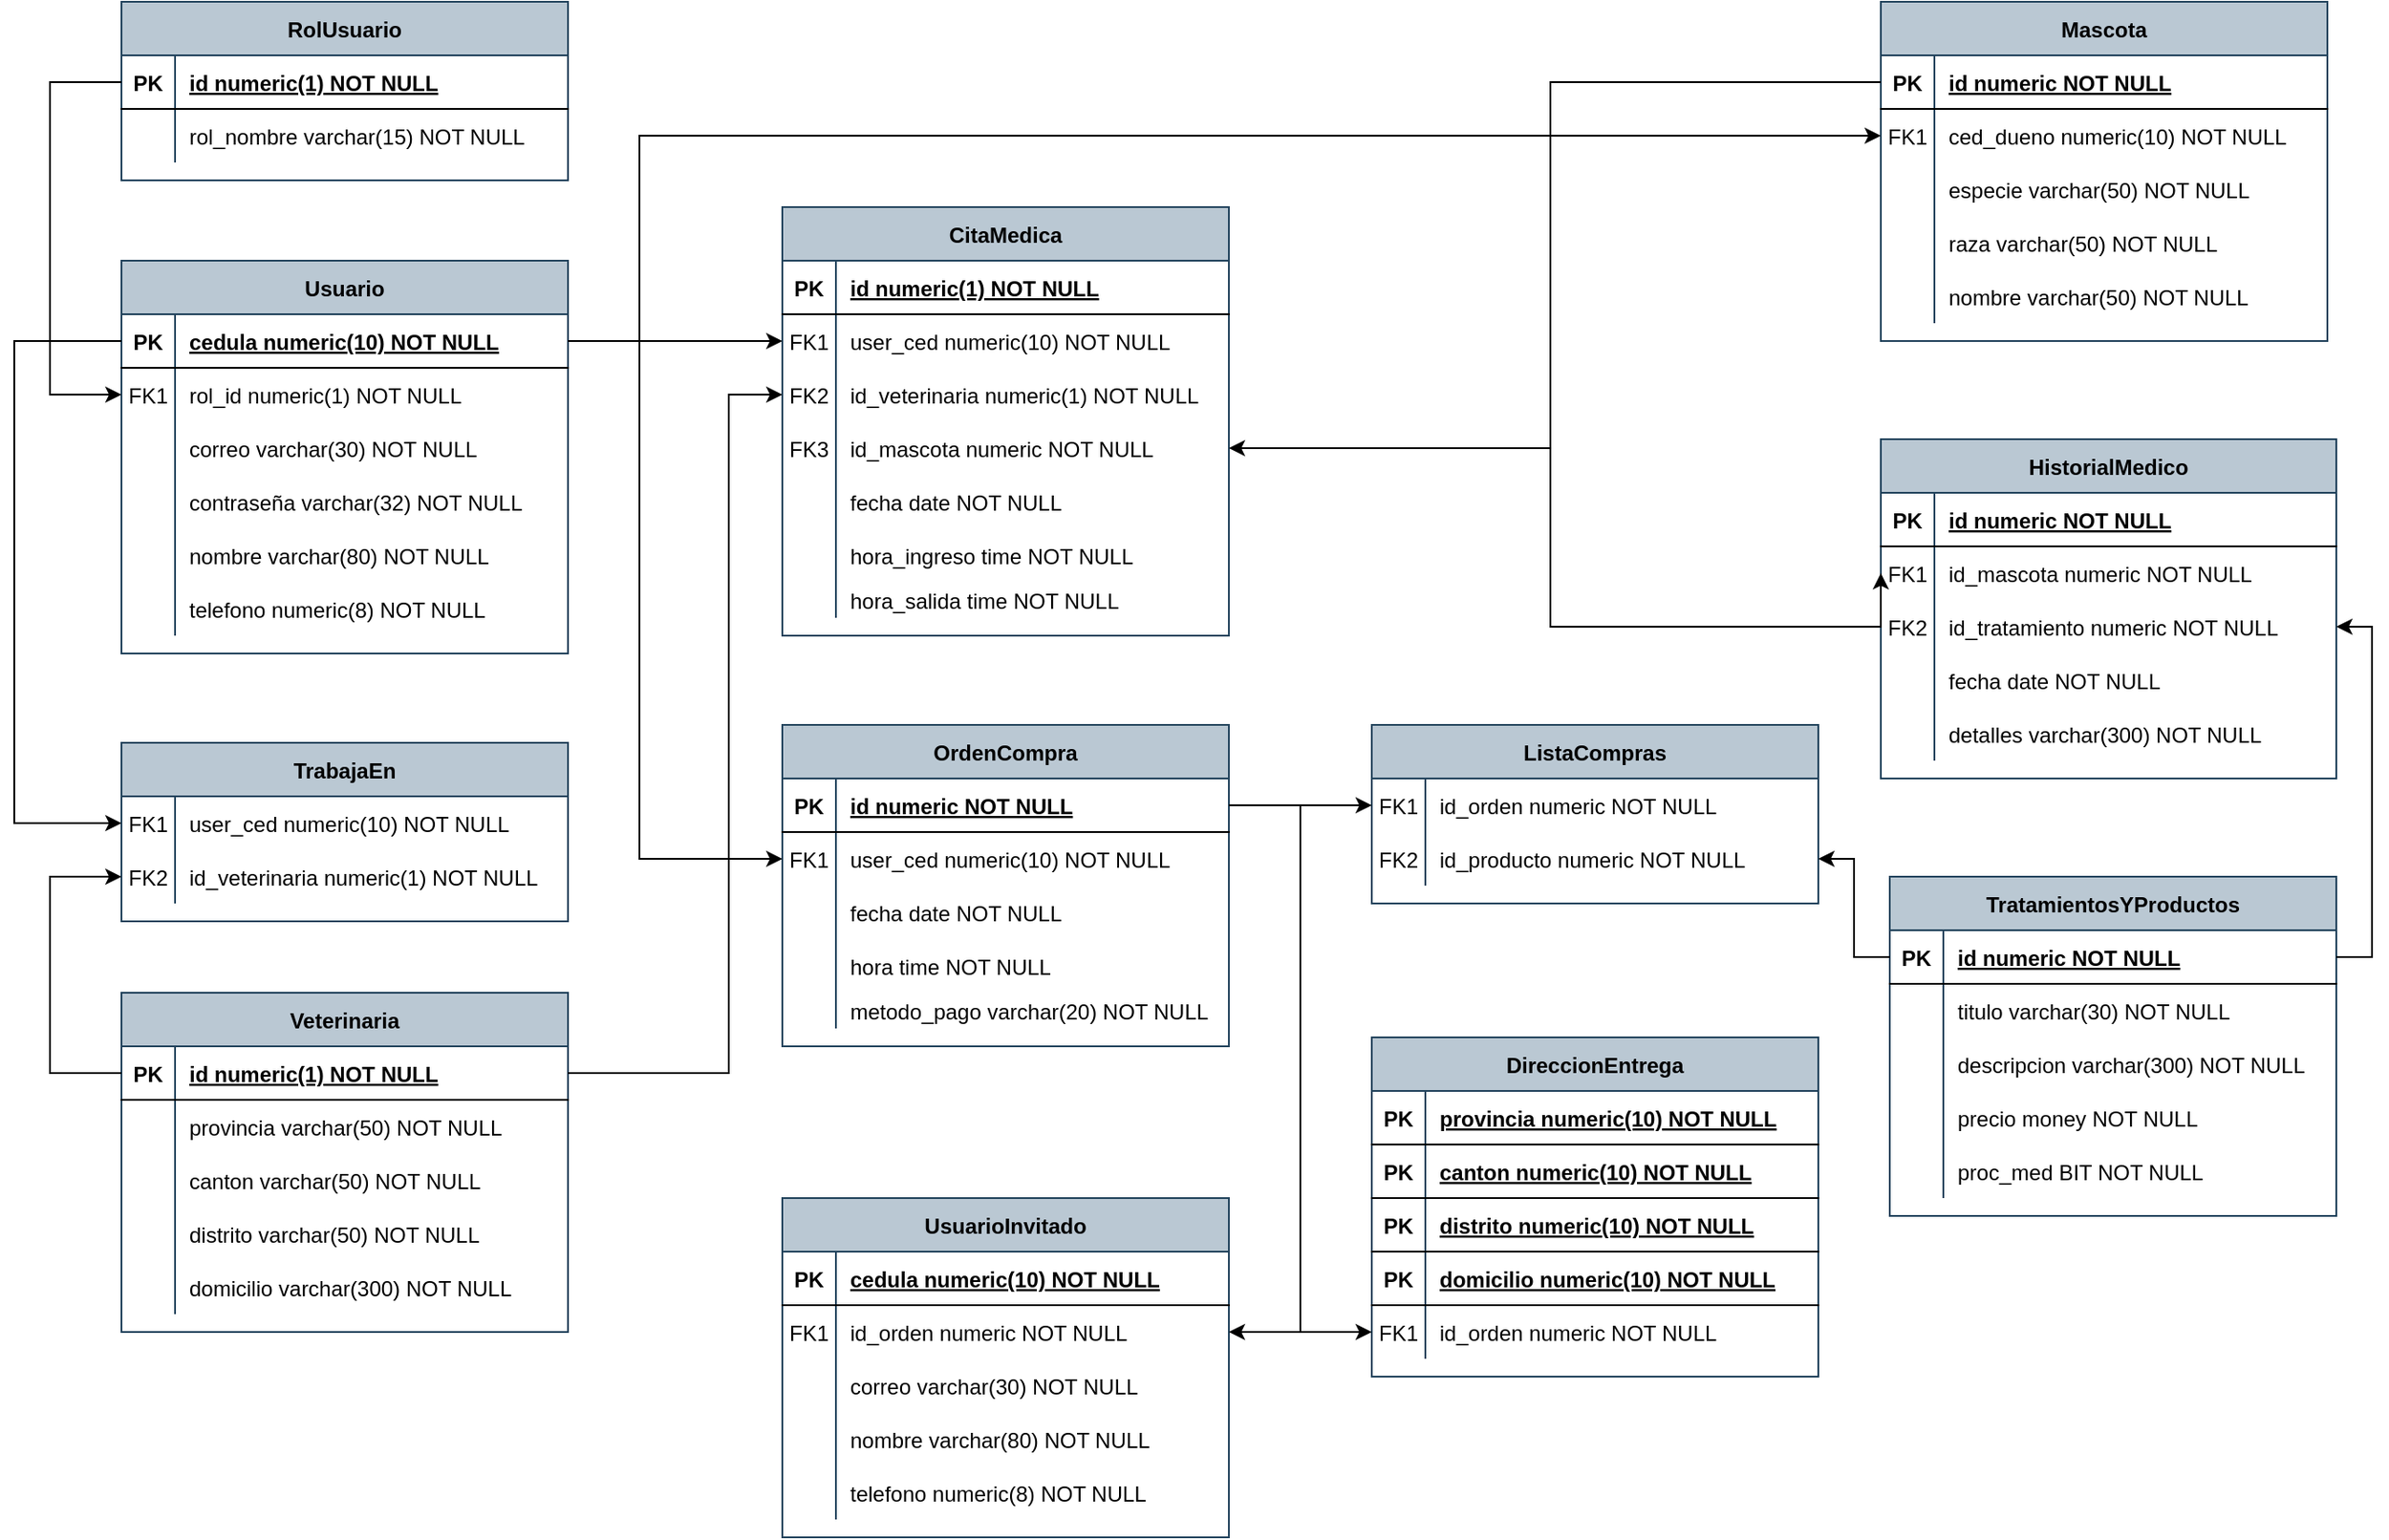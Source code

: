 <mxfile version="24.4.8" type="device">
  <diagram id="R2lEEEUBdFMjLlhIrx00" name="Page-1">
    <mxGraphModel dx="1551" dy="771" grid="1" gridSize="10" guides="1" tooltips="1" connect="1" arrows="1" fold="1" page="1" pageScale="1" pageWidth="850" pageHeight="1100" math="0" shadow="0" extFonts="Permanent Marker^https://fonts.googleapis.com/css?family=Permanent+Marker">
      <root>
        <mxCell id="0" />
        <mxCell id="1" parent="0" />
        <mxCell id="C-vyLk0tnHw3VtMMgP7b-2" value="RolUsuario" style="shape=table;startSize=30;container=1;collapsible=1;childLayout=tableLayout;fixedRows=1;rowLines=0;fontStyle=1;align=center;resizeLast=1;fillColor=#bac8d3;strokeColor=#23445d;" parent="1" vertex="1">
          <mxGeometry x="70" y="10" width="250" height="100" as="geometry" />
        </mxCell>
        <mxCell id="C-vyLk0tnHw3VtMMgP7b-3" value="" style="shape=partialRectangle;collapsible=0;dropTarget=0;pointerEvents=0;fillColor=none;points=[[0,0.5],[1,0.5]];portConstraint=eastwest;top=0;left=0;right=0;bottom=1;" parent="C-vyLk0tnHw3VtMMgP7b-2" vertex="1">
          <mxGeometry y="30" width="250" height="30" as="geometry" />
        </mxCell>
        <mxCell id="C-vyLk0tnHw3VtMMgP7b-4" value="PK" style="shape=partialRectangle;overflow=hidden;connectable=0;fillColor=none;top=0;left=0;bottom=0;right=0;fontStyle=1;" parent="C-vyLk0tnHw3VtMMgP7b-3" vertex="1">
          <mxGeometry width="30" height="30" as="geometry">
            <mxRectangle width="30" height="30" as="alternateBounds" />
          </mxGeometry>
        </mxCell>
        <mxCell id="C-vyLk0tnHw3VtMMgP7b-5" value="id numeric(1) NOT NULL " style="shape=partialRectangle;overflow=hidden;connectable=0;fillColor=none;top=0;left=0;bottom=0;right=0;align=left;spacingLeft=6;fontStyle=5;" parent="C-vyLk0tnHw3VtMMgP7b-3" vertex="1">
          <mxGeometry x="30" width="220" height="30" as="geometry">
            <mxRectangle width="220" height="30" as="alternateBounds" />
          </mxGeometry>
        </mxCell>
        <mxCell id="C-vyLk0tnHw3VtMMgP7b-6" value="" style="shape=partialRectangle;collapsible=0;dropTarget=0;pointerEvents=0;fillColor=none;points=[[0,0.5],[1,0.5]];portConstraint=eastwest;top=0;left=0;right=0;bottom=0;" parent="C-vyLk0tnHw3VtMMgP7b-2" vertex="1">
          <mxGeometry y="60" width="250" height="30" as="geometry" />
        </mxCell>
        <mxCell id="C-vyLk0tnHw3VtMMgP7b-7" value="" style="shape=partialRectangle;overflow=hidden;connectable=0;fillColor=none;top=0;left=0;bottom=0;right=0;" parent="C-vyLk0tnHw3VtMMgP7b-6" vertex="1">
          <mxGeometry width="30" height="30" as="geometry">
            <mxRectangle width="30" height="30" as="alternateBounds" />
          </mxGeometry>
        </mxCell>
        <mxCell id="C-vyLk0tnHw3VtMMgP7b-8" value="rol_nombre varchar(15) NOT NULL" style="shape=partialRectangle;overflow=hidden;connectable=0;fillColor=none;top=0;left=0;bottom=0;right=0;align=left;spacingLeft=6;" parent="C-vyLk0tnHw3VtMMgP7b-6" vertex="1">
          <mxGeometry x="30" width="220" height="30" as="geometry">
            <mxRectangle width="220" height="30" as="alternateBounds" />
          </mxGeometry>
        </mxCell>
        <mxCell id="C-vyLk0tnHw3VtMMgP7b-23" value="Usuario" style="shape=table;startSize=30;container=1;collapsible=1;childLayout=tableLayout;fixedRows=1;rowLines=0;fontStyle=1;align=center;resizeLast=1;fillColor=#bac8d3;strokeColor=#23445d;" parent="1" vertex="1">
          <mxGeometry x="70" y="155" width="250" height="220" as="geometry" />
        </mxCell>
        <mxCell id="C-vyLk0tnHw3VtMMgP7b-24" value="" style="shape=partialRectangle;collapsible=0;dropTarget=0;pointerEvents=0;fillColor=none;points=[[0,0.5],[1,0.5]];portConstraint=eastwest;top=0;left=0;right=0;bottom=1;" parent="C-vyLk0tnHw3VtMMgP7b-23" vertex="1">
          <mxGeometry y="30" width="250" height="30" as="geometry" />
        </mxCell>
        <mxCell id="C-vyLk0tnHw3VtMMgP7b-25" value="PK" style="shape=partialRectangle;overflow=hidden;connectable=0;fillColor=none;top=0;left=0;bottom=0;right=0;fontStyle=1;" parent="C-vyLk0tnHw3VtMMgP7b-24" vertex="1">
          <mxGeometry width="30" height="30" as="geometry">
            <mxRectangle width="30" height="30" as="alternateBounds" />
          </mxGeometry>
        </mxCell>
        <mxCell id="C-vyLk0tnHw3VtMMgP7b-26" value="cedula numeric(10) NOT NULL " style="shape=partialRectangle;overflow=hidden;connectable=0;fillColor=none;top=0;left=0;bottom=0;right=0;align=left;spacingLeft=6;fontStyle=5;" parent="C-vyLk0tnHw3VtMMgP7b-24" vertex="1">
          <mxGeometry x="30" width="220" height="30" as="geometry">
            <mxRectangle width="220" height="30" as="alternateBounds" />
          </mxGeometry>
        </mxCell>
        <mxCell id="tsOFZOQb0HStvbb7q2hw-45" value="" style="shape=partialRectangle;collapsible=0;dropTarget=0;pointerEvents=0;fillColor=none;points=[[0,0.5],[1,0.5]];portConstraint=eastwest;top=0;left=0;right=0;bottom=0;" parent="C-vyLk0tnHw3VtMMgP7b-23" vertex="1">
          <mxGeometry y="60" width="250" height="30" as="geometry" />
        </mxCell>
        <mxCell id="tsOFZOQb0HStvbb7q2hw-46" value="FK1" style="shape=partialRectangle;overflow=hidden;connectable=0;fillColor=none;top=0;left=0;bottom=0;right=0;" parent="tsOFZOQb0HStvbb7q2hw-45" vertex="1">
          <mxGeometry width="30" height="30" as="geometry">
            <mxRectangle width="30" height="30" as="alternateBounds" />
          </mxGeometry>
        </mxCell>
        <mxCell id="tsOFZOQb0HStvbb7q2hw-47" value="rol_id numeric(1) NOT NULL" style="shape=partialRectangle;overflow=hidden;connectable=0;fillColor=none;top=0;left=0;bottom=0;right=0;align=left;spacingLeft=6;fontStyle=0" parent="tsOFZOQb0HStvbb7q2hw-45" vertex="1">
          <mxGeometry x="30" width="220" height="30" as="geometry">
            <mxRectangle width="220" height="30" as="alternateBounds" />
          </mxGeometry>
        </mxCell>
        <mxCell id="iF2ogMQ3EercqE6S1ZJT-10" value="" style="shape=partialRectangle;collapsible=0;dropTarget=0;pointerEvents=0;fillColor=none;points=[[0,0.5],[1,0.5]];portConstraint=eastwest;top=0;left=0;right=0;bottom=0;" parent="C-vyLk0tnHw3VtMMgP7b-23" vertex="1">
          <mxGeometry y="90" width="250" height="30" as="geometry" />
        </mxCell>
        <mxCell id="iF2ogMQ3EercqE6S1ZJT-11" value="" style="shape=partialRectangle;overflow=hidden;connectable=0;fillColor=none;top=0;left=0;bottom=0;right=0;" parent="iF2ogMQ3EercqE6S1ZJT-10" vertex="1">
          <mxGeometry width="30" height="30" as="geometry">
            <mxRectangle width="30" height="30" as="alternateBounds" />
          </mxGeometry>
        </mxCell>
        <mxCell id="iF2ogMQ3EercqE6S1ZJT-12" value="correo varchar(30) NOT NULL" style="shape=partialRectangle;overflow=hidden;connectable=0;fillColor=none;top=0;left=0;bottom=0;right=0;align=left;spacingLeft=6;fontStyle=0" parent="iF2ogMQ3EercqE6S1ZJT-10" vertex="1">
          <mxGeometry x="30" width="220" height="30" as="geometry">
            <mxRectangle width="220" height="30" as="alternateBounds" />
          </mxGeometry>
        </mxCell>
        <mxCell id="kZj4lERe2ub6VTmYjBs7-1" value="" style="shape=partialRectangle;collapsible=0;dropTarget=0;pointerEvents=0;fillColor=none;points=[[0,0.5],[1,0.5]];portConstraint=eastwest;top=0;left=0;right=0;bottom=0;" parent="C-vyLk0tnHw3VtMMgP7b-23" vertex="1">
          <mxGeometry y="120" width="250" height="30" as="geometry" />
        </mxCell>
        <mxCell id="kZj4lERe2ub6VTmYjBs7-2" value="" style="shape=partialRectangle;overflow=hidden;connectable=0;fillColor=none;top=0;left=0;bottom=0;right=0;" parent="kZj4lERe2ub6VTmYjBs7-1" vertex="1">
          <mxGeometry width="30" height="30" as="geometry">
            <mxRectangle width="30" height="30" as="alternateBounds" />
          </mxGeometry>
        </mxCell>
        <mxCell id="kZj4lERe2ub6VTmYjBs7-3" value="contraseña varchar(32) NOT NULL" style="shape=partialRectangle;overflow=hidden;connectable=0;fillColor=none;top=0;left=0;bottom=0;right=0;align=left;spacingLeft=6;fontStyle=0" parent="kZj4lERe2ub6VTmYjBs7-1" vertex="1">
          <mxGeometry x="30" width="220" height="30" as="geometry">
            <mxRectangle width="220" height="30" as="alternateBounds" />
          </mxGeometry>
        </mxCell>
        <mxCell id="C-vyLk0tnHw3VtMMgP7b-27" value="" style="shape=partialRectangle;collapsible=0;dropTarget=0;pointerEvents=0;fillColor=none;points=[[0,0.5],[1,0.5]];portConstraint=eastwest;top=0;left=0;right=0;bottom=0;" parent="C-vyLk0tnHw3VtMMgP7b-23" vertex="1">
          <mxGeometry y="150" width="250" height="30" as="geometry" />
        </mxCell>
        <mxCell id="C-vyLk0tnHw3VtMMgP7b-28" value="" style="shape=partialRectangle;overflow=hidden;connectable=0;fillColor=none;top=0;left=0;bottom=0;right=0;" parent="C-vyLk0tnHw3VtMMgP7b-27" vertex="1">
          <mxGeometry width="30" height="30" as="geometry">
            <mxRectangle width="30" height="30" as="alternateBounds" />
          </mxGeometry>
        </mxCell>
        <mxCell id="C-vyLk0tnHw3VtMMgP7b-29" value="nombre varchar(80) NOT NULL" style="shape=partialRectangle;overflow=hidden;connectable=0;fillColor=none;top=0;left=0;bottom=0;right=0;align=left;spacingLeft=6;" parent="C-vyLk0tnHw3VtMMgP7b-27" vertex="1">
          <mxGeometry x="30" width="220" height="30" as="geometry">
            <mxRectangle width="220" height="30" as="alternateBounds" />
          </mxGeometry>
        </mxCell>
        <mxCell id="NN3tTRpvREEmb8xU0lPL-7" value="" style="shape=partialRectangle;collapsible=0;dropTarget=0;pointerEvents=0;fillColor=none;points=[[0,0.5],[1,0.5]];portConstraint=eastwest;top=0;left=0;right=0;bottom=0;" parent="C-vyLk0tnHw3VtMMgP7b-23" vertex="1">
          <mxGeometry y="180" width="250" height="30" as="geometry" />
        </mxCell>
        <mxCell id="NN3tTRpvREEmb8xU0lPL-8" value="" style="shape=partialRectangle;overflow=hidden;connectable=0;fillColor=none;top=0;left=0;bottom=0;right=0;" parent="NN3tTRpvREEmb8xU0lPL-7" vertex="1">
          <mxGeometry width="30" height="30" as="geometry">
            <mxRectangle width="30" height="30" as="alternateBounds" />
          </mxGeometry>
        </mxCell>
        <mxCell id="NN3tTRpvREEmb8xU0lPL-9" value="telefono numeric(8) NOT NULL" style="shape=partialRectangle;overflow=hidden;connectable=0;fillColor=none;top=0;left=0;bottom=0;right=0;align=left;spacingLeft=6;" parent="NN3tTRpvREEmb8xU0lPL-7" vertex="1">
          <mxGeometry x="30" width="220" height="30" as="geometry">
            <mxRectangle width="220" height="30" as="alternateBounds" />
          </mxGeometry>
        </mxCell>
        <mxCell id="C-vyLk0tnHw3VtMMgP7b-13" value="Mascota" style="shape=table;startSize=30;container=1;collapsible=1;childLayout=tableLayout;fixedRows=1;rowLines=0;fontStyle=1;align=center;resizeLast=1;fillColor=#bac8d3;strokeColor=#23445d;" parent="1" vertex="1">
          <mxGeometry x="1055" y="10" width="250" height="190" as="geometry" />
        </mxCell>
        <mxCell id="C-vyLk0tnHw3VtMMgP7b-14" value="" style="shape=partialRectangle;collapsible=0;dropTarget=0;pointerEvents=0;fillColor=none;points=[[0,0.5],[1,0.5]];portConstraint=eastwest;top=0;left=0;right=0;bottom=1;" parent="C-vyLk0tnHw3VtMMgP7b-13" vertex="1">
          <mxGeometry y="30" width="250" height="30" as="geometry" />
        </mxCell>
        <mxCell id="C-vyLk0tnHw3VtMMgP7b-15" value="PK" style="shape=partialRectangle;overflow=hidden;connectable=0;fillColor=none;top=0;left=0;bottom=0;right=0;fontStyle=1;" parent="C-vyLk0tnHw3VtMMgP7b-14" vertex="1">
          <mxGeometry width="30" height="30" as="geometry">
            <mxRectangle width="30" height="30" as="alternateBounds" />
          </mxGeometry>
        </mxCell>
        <mxCell id="C-vyLk0tnHw3VtMMgP7b-16" value="id numeric NOT NULL" style="shape=partialRectangle;overflow=hidden;connectable=0;fillColor=none;top=0;left=0;bottom=0;right=0;align=left;spacingLeft=6;fontStyle=5;" parent="C-vyLk0tnHw3VtMMgP7b-14" vertex="1">
          <mxGeometry x="30" width="220" height="30" as="geometry">
            <mxRectangle width="220" height="30" as="alternateBounds" />
          </mxGeometry>
        </mxCell>
        <mxCell id="C-vyLk0tnHw3VtMMgP7b-17" value="" style="shape=partialRectangle;collapsible=0;dropTarget=0;pointerEvents=0;fillColor=none;points=[[0,0.5],[1,0.5]];portConstraint=eastwest;top=0;left=0;right=0;bottom=0;" parent="C-vyLk0tnHw3VtMMgP7b-13" vertex="1">
          <mxGeometry y="60" width="250" height="30" as="geometry" />
        </mxCell>
        <mxCell id="C-vyLk0tnHw3VtMMgP7b-18" value="FK1" style="shape=partialRectangle;overflow=hidden;connectable=0;fillColor=none;top=0;left=0;bottom=0;right=0;" parent="C-vyLk0tnHw3VtMMgP7b-17" vertex="1">
          <mxGeometry width="30" height="30" as="geometry">
            <mxRectangle width="30" height="30" as="alternateBounds" />
          </mxGeometry>
        </mxCell>
        <mxCell id="C-vyLk0tnHw3VtMMgP7b-19" value="ced_dueno numeric(10) NOT NULL" style="shape=partialRectangle;overflow=hidden;connectable=0;fillColor=none;top=0;left=0;bottom=0;right=0;align=left;spacingLeft=6;" parent="C-vyLk0tnHw3VtMMgP7b-17" vertex="1">
          <mxGeometry x="30" width="220" height="30" as="geometry">
            <mxRectangle width="220" height="30" as="alternateBounds" />
          </mxGeometry>
        </mxCell>
        <mxCell id="kZj4lERe2ub6VTmYjBs7-57" value="" style="shape=partialRectangle;collapsible=0;dropTarget=0;pointerEvents=0;fillColor=none;points=[[0,0.5],[1,0.5]];portConstraint=eastwest;top=0;left=0;right=0;bottom=0;" parent="C-vyLk0tnHw3VtMMgP7b-13" vertex="1">
          <mxGeometry y="90" width="250" height="30" as="geometry" />
        </mxCell>
        <mxCell id="kZj4lERe2ub6VTmYjBs7-58" value="" style="shape=partialRectangle;overflow=hidden;connectable=0;fillColor=none;top=0;left=0;bottom=0;right=0;" parent="kZj4lERe2ub6VTmYjBs7-57" vertex="1">
          <mxGeometry width="30" height="30" as="geometry">
            <mxRectangle width="30" height="30" as="alternateBounds" />
          </mxGeometry>
        </mxCell>
        <mxCell id="kZj4lERe2ub6VTmYjBs7-59" value="especie varchar(50) NOT NULL" style="shape=partialRectangle;overflow=hidden;connectable=0;fillColor=none;top=0;left=0;bottom=0;right=0;align=left;spacingLeft=6;" parent="kZj4lERe2ub6VTmYjBs7-57" vertex="1">
          <mxGeometry x="30" width="220" height="30" as="geometry">
            <mxRectangle width="220" height="30" as="alternateBounds" />
          </mxGeometry>
        </mxCell>
        <mxCell id="kZj4lERe2ub6VTmYjBs7-60" value="" style="shape=partialRectangle;collapsible=0;dropTarget=0;pointerEvents=0;fillColor=none;points=[[0,0.5],[1,0.5]];portConstraint=eastwest;top=0;left=0;right=0;bottom=0;" parent="C-vyLk0tnHw3VtMMgP7b-13" vertex="1">
          <mxGeometry y="120" width="250" height="30" as="geometry" />
        </mxCell>
        <mxCell id="kZj4lERe2ub6VTmYjBs7-61" value="" style="shape=partialRectangle;overflow=hidden;connectable=0;fillColor=none;top=0;left=0;bottom=0;right=0;" parent="kZj4lERe2ub6VTmYjBs7-60" vertex="1">
          <mxGeometry width="30" height="30" as="geometry">
            <mxRectangle width="30" height="30" as="alternateBounds" />
          </mxGeometry>
        </mxCell>
        <mxCell id="kZj4lERe2ub6VTmYjBs7-62" value="raza varchar(50) NOT NULL" style="shape=partialRectangle;overflow=hidden;connectable=0;fillColor=none;top=0;left=0;bottom=0;right=0;align=left;spacingLeft=6;" parent="kZj4lERe2ub6VTmYjBs7-60" vertex="1">
          <mxGeometry x="30" width="220" height="30" as="geometry">
            <mxRectangle width="220" height="30" as="alternateBounds" />
          </mxGeometry>
        </mxCell>
        <mxCell id="kZj4lERe2ub6VTmYjBs7-63" value="" style="shape=partialRectangle;collapsible=0;dropTarget=0;pointerEvents=0;fillColor=none;points=[[0,0.5],[1,0.5]];portConstraint=eastwest;top=0;left=0;right=0;bottom=0;" parent="C-vyLk0tnHw3VtMMgP7b-13" vertex="1">
          <mxGeometry y="150" width="250" height="30" as="geometry" />
        </mxCell>
        <mxCell id="kZj4lERe2ub6VTmYjBs7-64" value="" style="shape=partialRectangle;overflow=hidden;connectable=0;fillColor=none;top=0;left=0;bottom=0;right=0;" parent="kZj4lERe2ub6VTmYjBs7-63" vertex="1">
          <mxGeometry width="30" height="30" as="geometry">
            <mxRectangle width="30" height="30" as="alternateBounds" />
          </mxGeometry>
        </mxCell>
        <mxCell id="kZj4lERe2ub6VTmYjBs7-65" value="nombre varchar(50) NOT NULL" style="shape=partialRectangle;overflow=hidden;connectable=0;fillColor=none;top=0;left=0;bottom=0;right=0;align=left;spacingLeft=6;" parent="kZj4lERe2ub6VTmYjBs7-63" vertex="1">
          <mxGeometry x="30" width="220" height="30" as="geometry">
            <mxRectangle width="220" height="30" as="alternateBounds" />
          </mxGeometry>
        </mxCell>
        <mxCell id="tsOFZOQb0HStvbb7q2hw-53" value="TratamientosYProductos" style="shape=table;startSize=30;container=1;collapsible=1;childLayout=tableLayout;fixedRows=1;rowLines=0;fontStyle=1;align=center;resizeLast=1;fillColor=#bac8d3;strokeColor=#23445d;" parent="1" vertex="1">
          <mxGeometry x="1060" y="500" width="250" height="190" as="geometry" />
        </mxCell>
        <mxCell id="tsOFZOQb0HStvbb7q2hw-54" value="" style="shape=partialRectangle;collapsible=0;dropTarget=0;pointerEvents=0;fillColor=none;points=[[0,0.5],[1,0.5]];portConstraint=eastwest;top=0;left=0;right=0;bottom=1;" parent="tsOFZOQb0HStvbb7q2hw-53" vertex="1">
          <mxGeometry y="30" width="250" height="30" as="geometry" />
        </mxCell>
        <mxCell id="tsOFZOQb0HStvbb7q2hw-55" value="PK" style="shape=partialRectangle;overflow=hidden;connectable=0;fillColor=none;top=0;left=0;bottom=0;right=0;fontStyle=1;" parent="tsOFZOQb0HStvbb7q2hw-54" vertex="1">
          <mxGeometry width="30" height="30" as="geometry">
            <mxRectangle width="30" height="30" as="alternateBounds" />
          </mxGeometry>
        </mxCell>
        <mxCell id="tsOFZOQb0HStvbb7q2hw-56" value="id numeric NOT NULL" style="shape=partialRectangle;overflow=hidden;connectable=0;fillColor=none;top=0;left=0;bottom=0;right=0;align=left;spacingLeft=6;fontStyle=5;" parent="tsOFZOQb0HStvbb7q2hw-54" vertex="1">
          <mxGeometry x="30" width="220" height="30" as="geometry">
            <mxRectangle width="220" height="30" as="alternateBounds" />
          </mxGeometry>
        </mxCell>
        <mxCell id="tsOFZOQb0HStvbb7q2hw-57" value="" style="shape=partialRectangle;collapsible=0;dropTarget=0;pointerEvents=0;fillColor=none;points=[[0,0.5],[1,0.5]];portConstraint=eastwest;top=0;left=0;right=0;bottom=0;" parent="tsOFZOQb0HStvbb7q2hw-53" vertex="1">
          <mxGeometry y="60" width="250" height="30" as="geometry" />
        </mxCell>
        <mxCell id="tsOFZOQb0HStvbb7q2hw-58" value="" style="shape=partialRectangle;overflow=hidden;connectable=0;fillColor=none;top=0;left=0;bottom=0;right=0;" parent="tsOFZOQb0HStvbb7q2hw-57" vertex="1">
          <mxGeometry width="30" height="30" as="geometry">
            <mxRectangle width="30" height="30" as="alternateBounds" />
          </mxGeometry>
        </mxCell>
        <mxCell id="tsOFZOQb0HStvbb7q2hw-59" value="titulo varchar(30) NOT NULL" style="shape=partialRectangle;overflow=hidden;connectable=0;fillColor=none;top=0;left=0;bottom=0;right=0;align=left;spacingLeft=6;fontStyle=0" parent="tsOFZOQb0HStvbb7q2hw-57" vertex="1">
          <mxGeometry x="30" width="220" height="30" as="geometry">
            <mxRectangle width="220" height="30" as="alternateBounds" />
          </mxGeometry>
        </mxCell>
        <mxCell id="tsOFZOQb0HStvbb7q2hw-90" value="" style="shape=partialRectangle;collapsible=0;dropTarget=0;pointerEvents=0;fillColor=none;points=[[0,0.5],[1,0.5]];portConstraint=eastwest;top=0;left=0;right=0;bottom=0;" parent="tsOFZOQb0HStvbb7q2hw-53" vertex="1">
          <mxGeometry y="90" width="250" height="30" as="geometry" />
        </mxCell>
        <mxCell id="tsOFZOQb0HStvbb7q2hw-91" value="" style="shape=partialRectangle;overflow=hidden;connectable=0;fillColor=none;top=0;left=0;bottom=0;right=0;" parent="tsOFZOQb0HStvbb7q2hw-90" vertex="1">
          <mxGeometry width="30" height="30" as="geometry">
            <mxRectangle width="30" height="30" as="alternateBounds" />
          </mxGeometry>
        </mxCell>
        <mxCell id="tsOFZOQb0HStvbb7q2hw-92" value="descripcion varchar(300) NOT NULL" style="shape=partialRectangle;overflow=hidden;connectable=0;fillColor=none;top=0;left=0;bottom=0;right=0;align=left;spacingLeft=6;fontStyle=0" parent="tsOFZOQb0HStvbb7q2hw-90" vertex="1">
          <mxGeometry x="30" width="220" height="30" as="geometry">
            <mxRectangle width="220" height="30" as="alternateBounds" />
          </mxGeometry>
        </mxCell>
        <mxCell id="tsOFZOQb0HStvbb7q2hw-63" value="" style="shape=partialRectangle;collapsible=0;dropTarget=0;pointerEvents=0;fillColor=none;points=[[0,0.5],[1,0.5]];portConstraint=eastwest;top=0;left=0;right=0;bottom=0;" parent="tsOFZOQb0HStvbb7q2hw-53" vertex="1">
          <mxGeometry y="120" width="250" height="30" as="geometry" />
        </mxCell>
        <mxCell id="tsOFZOQb0HStvbb7q2hw-64" value="" style="shape=partialRectangle;overflow=hidden;connectable=0;fillColor=none;top=0;left=0;bottom=0;right=0;" parent="tsOFZOQb0HStvbb7q2hw-63" vertex="1">
          <mxGeometry width="30" height="30" as="geometry">
            <mxRectangle width="30" height="30" as="alternateBounds" />
          </mxGeometry>
        </mxCell>
        <mxCell id="tsOFZOQb0HStvbb7q2hw-65" value="precio money NOT NULL" style="shape=partialRectangle;overflow=hidden;connectable=0;fillColor=none;top=0;left=0;bottom=0;right=0;align=left;spacingLeft=6;fontStyle=0" parent="tsOFZOQb0HStvbb7q2hw-63" vertex="1">
          <mxGeometry x="30" width="220" height="30" as="geometry">
            <mxRectangle width="220" height="30" as="alternateBounds" />
          </mxGeometry>
        </mxCell>
        <mxCell id="kZj4lERe2ub6VTmYjBs7-92" value="" style="shape=partialRectangle;collapsible=0;dropTarget=0;pointerEvents=0;fillColor=none;points=[[0,0.5],[1,0.5]];portConstraint=eastwest;top=0;left=0;right=0;bottom=0;" parent="tsOFZOQb0HStvbb7q2hw-53" vertex="1">
          <mxGeometry y="150" width="250" height="30" as="geometry" />
        </mxCell>
        <mxCell id="kZj4lERe2ub6VTmYjBs7-93" value="" style="shape=partialRectangle;overflow=hidden;connectable=0;fillColor=none;top=0;left=0;bottom=0;right=0;" parent="kZj4lERe2ub6VTmYjBs7-92" vertex="1">
          <mxGeometry width="30" height="30" as="geometry">
            <mxRectangle width="30" height="30" as="alternateBounds" />
          </mxGeometry>
        </mxCell>
        <mxCell id="kZj4lERe2ub6VTmYjBs7-94" value="proc_med BIT NOT NULL" style="shape=partialRectangle;overflow=hidden;connectable=0;fillColor=none;top=0;left=0;bottom=0;right=0;align=left;spacingLeft=6;fontStyle=0" parent="kZj4lERe2ub6VTmYjBs7-92" vertex="1">
          <mxGeometry x="30" width="220" height="30" as="geometry">
            <mxRectangle width="220" height="30" as="alternateBounds" />
          </mxGeometry>
        </mxCell>
        <mxCell id="tsOFZOQb0HStvbb7q2hw-94" value="CitaMedica" style="shape=table;startSize=30;container=1;collapsible=1;childLayout=tableLayout;fixedRows=1;rowLines=0;fontStyle=1;align=center;resizeLast=1;fillColor=#bac8d3;strokeColor=#23445d;" parent="1" vertex="1">
          <mxGeometry x="440" y="125" width="250" height="240" as="geometry" />
        </mxCell>
        <mxCell id="tsOFZOQb0HStvbb7q2hw-95" value="" style="shape=partialRectangle;collapsible=0;dropTarget=0;pointerEvents=0;fillColor=none;points=[[0,0.5],[1,0.5]];portConstraint=eastwest;top=0;left=0;right=0;bottom=1;" parent="tsOFZOQb0HStvbb7q2hw-94" vertex="1">
          <mxGeometry y="30" width="250" height="30" as="geometry" />
        </mxCell>
        <mxCell id="tsOFZOQb0HStvbb7q2hw-96" value="PK" style="shape=partialRectangle;overflow=hidden;connectable=0;fillColor=none;top=0;left=0;bottom=0;right=0;fontStyle=1;" parent="tsOFZOQb0HStvbb7q2hw-95" vertex="1">
          <mxGeometry width="30" height="30" as="geometry">
            <mxRectangle width="30" height="30" as="alternateBounds" />
          </mxGeometry>
        </mxCell>
        <mxCell id="tsOFZOQb0HStvbb7q2hw-97" value="id numeric(1) NOT NULL" style="shape=partialRectangle;overflow=hidden;connectable=0;fillColor=none;top=0;left=0;bottom=0;right=0;align=left;spacingLeft=6;fontStyle=5;" parent="tsOFZOQb0HStvbb7q2hw-95" vertex="1">
          <mxGeometry x="30" width="220" height="30" as="geometry">
            <mxRectangle width="220" height="30" as="alternateBounds" />
          </mxGeometry>
        </mxCell>
        <mxCell id="tsOFZOQb0HStvbb7q2hw-104" value="" style="shape=partialRectangle;collapsible=0;dropTarget=0;pointerEvents=0;fillColor=none;points=[[0,0.5],[1,0.5]];portConstraint=eastwest;top=0;left=0;right=0;bottom=0;" parent="tsOFZOQb0HStvbb7q2hw-94" vertex="1">
          <mxGeometry y="60" width="250" height="30" as="geometry" />
        </mxCell>
        <mxCell id="tsOFZOQb0HStvbb7q2hw-105" value="FK1" style="shape=partialRectangle;overflow=hidden;connectable=0;fillColor=none;top=0;left=0;bottom=0;right=0;" parent="tsOFZOQb0HStvbb7q2hw-104" vertex="1">
          <mxGeometry width="30" height="30" as="geometry">
            <mxRectangle width="30" height="30" as="alternateBounds" />
          </mxGeometry>
        </mxCell>
        <mxCell id="tsOFZOQb0HStvbb7q2hw-106" value="user_ced numeric(10) NOT NULL" style="shape=partialRectangle;overflow=hidden;connectable=0;fillColor=none;top=0;left=0;bottom=0;right=0;align=left;spacingLeft=6;fontStyle=0" parent="tsOFZOQb0HStvbb7q2hw-104" vertex="1">
          <mxGeometry x="30" width="220" height="30" as="geometry">
            <mxRectangle width="220" height="30" as="alternateBounds" />
          </mxGeometry>
        </mxCell>
        <mxCell id="tsOFZOQb0HStvbb7q2hw-107" value="" style="shape=partialRectangle;collapsible=0;dropTarget=0;pointerEvents=0;fillColor=none;points=[[0,0.5],[1,0.5]];portConstraint=eastwest;top=0;left=0;right=0;bottom=0;" parent="tsOFZOQb0HStvbb7q2hw-94" vertex="1">
          <mxGeometry y="90" width="250" height="30" as="geometry" />
        </mxCell>
        <mxCell id="tsOFZOQb0HStvbb7q2hw-108" value="FK2" style="shape=partialRectangle;overflow=hidden;connectable=0;fillColor=none;top=0;left=0;bottom=0;right=0;" parent="tsOFZOQb0HStvbb7q2hw-107" vertex="1">
          <mxGeometry width="30" height="30" as="geometry">
            <mxRectangle width="30" height="30" as="alternateBounds" />
          </mxGeometry>
        </mxCell>
        <mxCell id="tsOFZOQb0HStvbb7q2hw-109" value="id_veterinaria numeric(1) NOT NULL" style="shape=partialRectangle;overflow=hidden;connectable=0;fillColor=none;top=0;left=0;bottom=0;right=0;align=left;spacingLeft=6;fontStyle=0" parent="tsOFZOQb0HStvbb7q2hw-107" vertex="1">
          <mxGeometry x="30" width="220" height="30" as="geometry">
            <mxRectangle width="220" height="30" as="alternateBounds" />
          </mxGeometry>
        </mxCell>
        <mxCell id="kZj4lERe2ub6VTmYjBs7-45" value="" style="shape=partialRectangle;collapsible=0;dropTarget=0;pointerEvents=0;fillColor=none;points=[[0,0.5],[1,0.5]];portConstraint=eastwest;top=0;left=0;right=0;bottom=0;" parent="tsOFZOQb0HStvbb7q2hw-94" vertex="1">
          <mxGeometry y="120" width="250" height="30" as="geometry" />
        </mxCell>
        <mxCell id="kZj4lERe2ub6VTmYjBs7-46" value="FK3" style="shape=partialRectangle;overflow=hidden;connectable=0;fillColor=none;top=0;left=0;bottom=0;right=0;" parent="kZj4lERe2ub6VTmYjBs7-45" vertex="1">
          <mxGeometry width="30" height="30" as="geometry">
            <mxRectangle width="30" height="30" as="alternateBounds" />
          </mxGeometry>
        </mxCell>
        <mxCell id="kZj4lERe2ub6VTmYjBs7-47" value="id_mascota numeric NOT NULL" style="shape=partialRectangle;overflow=hidden;connectable=0;fillColor=none;top=0;left=0;bottom=0;right=0;align=left;spacingLeft=6;fontStyle=0" parent="kZj4lERe2ub6VTmYjBs7-45" vertex="1">
          <mxGeometry x="30" width="220" height="30" as="geometry">
            <mxRectangle width="220" height="30" as="alternateBounds" />
          </mxGeometry>
        </mxCell>
        <mxCell id="kZj4lERe2ub6VTmYjBs7-14" value="" style="shape=partialRectangle;collapsible=0;dropTarget=0;pointerEvents=0;fillColor=none;points=[[0,0.5],[1,0.5]];portConstraint=eastwest;top=0;left=0;right=0;bottom=0;" parent="tsOFZOQb0HStvbb7q2hw-94" vertex="1">
          <mxGeometry y="150" width="250" height="30" as="geometry" />
        </mxCell>
        <mxCell id="kZj4lERe2ub6VTmYjBs7-15" value="" style="shape=partialRectangle;overflow=hidden;connectable=0;fillColor=none;top=0;left=0;bottom=0;right=0;" parent="kZj4lERe2ub6VTmYjBs7-14" vertex="1">
          <mxGeometry width="30" height="30" as="geometry">
            <mxRectangle width="30" height="30" as="alternateBounds" />
          </mxGeometry>
        </mxCell>
        <mxCell id="kZj4lERe2ub6VTmYjBs7-16" value="fecha date NOT NULL" style="shape=partialRectangle;overflow=hidden;connectable=0;fillColor=none;top=0;left=0;bottom=0;right=0;align=left;spacingLeft=6;fontStyle=0" parent="kZj4lERe2ub6VTmYjBs7-14" vertex="1">
          <mxGeometry x="30" width="220" height="30" as="geometry">
            <mxRectangle width="220" height="30" as="alternateBounds" />
          </mxGeometry>
        </mxCell>
        <mxCell id="tsOFZOQb0HStvbb7q2hw-116" value="" style="shape=partialRectangle;collapsible=0;dropTarget=0;pointerEvents=0;fillColor=none;points=[[0,0.5],[1,0.5]];portConstraint=eastwest;top=0;left=0;right=0;bottom=0;" parent="tsOFZOQb0HStvbb7q2hw-94" vertex="1">
          <mxGeometry y="180" width="250" height="30" as="geometry" />
        </mxCell>
        <mxCell id="tsOFZOQb0HStvbb7q2hw-117" value="" style="shape=partialRectangle;overflow=hidden;connectable=0;fillColor=none;top=0;left=0;bottom=0;right=0;" parent="tsOFZOQb0HStvbb7q2hw-116" vertex="1">
          <mxGeometry width="30" height="30" as="geometry">
            <mxRectangle width="30" height="30" as="alternateBounds" />
          </mxGeometry>
        </mxCell>
        <mxCell id="tsOFZOQb0HStvbb7q2hw-118" value="hora_ingreso time NOT NULL" style="shape=partialRectangle;overflow=hidden;connectable=0;fillColor=none;top=0;left=0;bottom=0;right=0;align=left;spacingLeft=6;" parent="tsOFZOQb0HStvbb7q2hw-116" vertex="1">
          <mxGeometry x="30" width="220" height="30" as="geometry">
            <mxRectangle width="220" height="30" as="alternateBounds" />
          </mxGeometry>
        </mxCell>
        <mxCell id="NN3tTRpvREEmb8xU0lPL-99" value="" style="shape=partialRectangle;collapsible=0;dropTarget=0;pointerEvents=0;fillColor=none;points=[[0,0.5],[1,0.5]];portConstraint=eastwest;top=0;left=0;right=0;bottom=0;" parent="tsOFZOQb0HStvbb7q2hw-94" vertex="1">
          <mxGeometry y="210" width="250" height="20" as="geometry" />
        </mxCell>
        <mxCell id="NN3tTRpvREEmb8xU0lPL-100" value="" style="shape=partialRectangle;overflow=hidden;connectable=0;fillColor=none;top=0;left=0;bottom=0;right=0;" parent="NN3tTRpvREEmb8xU0lPL-99" vertex="1">
          <mxGeometry width="30" height="20" as="geometry">
            <mxRectangle width="30" height="20" as="alternateBounds" />
          </mxGeometry>
        </mxCell>
        <mxCell id="NN3tTRpvREEmb8xU0lPL-101" value="hora_salida time NOT NULL" style="shape=partialRectangle;overflow=hidden;connectable=0;fillColor=none;top=0;left=0;bottom=0;right=0;align=left;spacingLeft=6;" parent="NN3tTRpvREEmb8xU0lPL-99" vertex="1">
          <mxGeometry x="30" width="220" height="20" as="geometry">
            <mxRectangle width="220" height="20" as="alternateBounds" />
          </mxGeometry>
        </mxCell>
        <mxCell id="tsOFZOQb0HStvbb7q2hw-141" value="Veterinaria" style="shape=table;startSize=30;container=1;collapsible=1;childLayout=tableLayout;fixedRows=1;rowLines=0;fontStyle=1;align=center;resizeLast=1;fillColor=#bac8d3;strokeColor=#23445d;" parent="1" vertex="1">
          <mxGeometry x="70" y="565" width="250" height="190" as="geometry" />
        </mxCell>
        <mxCell id="tsOFZOQb0HStvbb7q2hw-142" value="" style="shape=partialRectangle;collapsible=0;dropTarget=0;pointerEvents=0;fillColor=none;points=[[0,0.5],[1,0.5]];portConstraint=eastwest;top=0;left=0;right=0;bottom=1;" parent="tsOFZOQb0HStvbb7q2hw-141" vertex="1">
          <mxGeometry y="30" width="250" height="30" as="geometry" />
        </mxCell>
        <mxCell id="tsOFZOQb0HStvbb7q2hw-143" value="PK" style="shape=partialRectangle;overflow=hidden;connectable=0;fillColor=none;top=0;left=0;bottom=0;right=0;fontStyle=1;" parent="tsOFZOQb0HStvbb7q2hw-142" vertex="1">
          <mxGeometry width="30" height="30" as="geometry">
            <mxRectangle width="30" height="30" as="alternateBounds" />
          </mxGeometry>
        </mxCell>
        <mxCell id="tsOFZOQb0HStvbb7q2hw-144" value="id numeric(1) NOT NULL" style="shape=partialRectangle;overflow=hidden;connectable=0;fillColor=none;top=0;left=0;bottom=0;right=0;align=left;spacingLeft=6;fontStyle=5;" parent="tsOFZOQb0HStvbb7q2hw-142" vertex="1">
          <mxGeometry x="30" width="220" height="30" as="geometry">
            <mxRectangle width="220" height="30" as="alternateBounds" />
          </mxGeometry>
        </mxCell>
        <mxCell id="tsOFZOQb0HStvbb7q2hw-145" value="" style="shape=partialRectangle;collapsible=0;dropTarget=0;pointerEvents=0;fillColor=none;points=[[0,0.5],[1,0.5]];portConstraint=eastwest;top=0;left=0;right=0;bottom=0;" parent="tsOFZOQb0HStvbb7q2hw-141" vertex="1">
          <mxGeometry y="60" width="250" height="30" as="geometry" />
        </mxCell>
        <mxCell id="tsOFZOQb0HStvbb7q2hw-146" value="" style="shape=partialRectangle;overflow=hidden;connectable=0;fillColor=none;top=0;left=0;bottom=0;right=0;" parent="tsOFZOQb0HStvbb7q2hw-145" vertex="1">
          <mxGeometry width="30" height="30" as="geometry">
            <mxRectangle width="30" height="30" as="alternateBounds" />
          </mxGeometry>
        </mxCell>
        <mxCell id="tsOFZOQb0HStvbb7q2hw-147" value="provincia varchar(50) NOT NULL" style="shape=partialRectangle;overflow=hidden;connectable=0;fillColor=none;top=0;left=0;bottom=0;right=0;align=left;spacingLeft=6;fontStyle=0" parent="tsOFZOQb0HStvbb7q2hw-145" vertex="1">
          <mxGeometry x="30" width="220" height="30" as="geometry">
            <mxRectangle width="220" height="30" as="alternateBounds" />
          </mxGeometry>
        </mxCell>
        <mxCell id="kZj4lERe2ub6VTmYjBs7-17" value="" style="shape=partialRectangle;collapsible=0;dropTarget=0;pointerEvents=0;fillColor=none;points=[[0,0.5],[1,0.5]];portConstraint=eastwest;top=0;left=0;right=0;bottom=0;" parent="tsOFZOQb0HStvbb7q2hw-141" vertex="1">
          <mxGeometry y="90" width="250" height="30" as="geometry" />
        </mxCell>
        <mxCell id="kZj4lERe2ub6VTmYjBs7-18" value="" style="shape=partialRectangle;overflow=hidden;connectable=0;fillColor=none;top=0;left=0;bottom=0;right=0;" parent="kZj4lERe2ub6VTmYjBs7-17" vertex="1">
          <mxGeometry width="30" height="30" as="geometry">
            <mxRectangle width="30" height="30" as="alternateBounds" />
          </mxGeometry>
        </mxCell>
        <mxCell id="kZj4lERe2ub6VTmYjBs7-19" value="canton varchar(50) NOT NULL" style="shape=partialRectangle;overflow=hidden;connectable=0;fillColor=none;top=0;left=0;bottom=0;right=0;align=left;spacingLeft=6;fontStyle=0" parent="kZj4lERe2ub6VTmYjBs7-17" vertex="1">
          <mxGeometry x="30" width="220" height="30" as="geometry">
            <mxRectangle width="220" height="30" as="alternateBounds" />
          </mxGeometry>
        </mxCell>
        <mxCell id="kZj4lERe2ub6VTmYjBs7-20" value="" style="shape=partialRectangle;collapsible=0;dropTarget=0;pointerEvents=0;fillColor=none;points=[[0,0.5],[1,0.5]];portConstraint=eastwest;top=0;left=0;right=0;bottom=0;" parent="tsOFZOQb0HStvbb7q2hw-141" vertex="1">
          <mxGeometry y="120" width="250" height="30" as="geometry" />
        </mxCell>
        <mxCell id="kZj4lERe2ub6VTmYjBs7-21" value="" style="shape=partialRectangle;overflow=hidden;connectable=0;fillColor=none;top=0;left=0;bottom=0;right=0;" parent="kZj4lERe2ub6VTmYjBs7-20" vertex="1">
          <mxGeometry width="30" height="30" as="geometry">
            <mxRectangle width="30" height="30" as="alternateBounds" />
          </mxGeometry>
        </mxCell>
        <mxCell id="kZj4lERe2ub6VTmYjBs7-22" value="distrito varchar(50) NOT NULL" style="shape=partialRectangle;overflow=hidden;connectable=0;fillColor=none;top=0;left=0;bottom=0;right=0;align=left;spacingLeft=6;fontStyle=0" parent="kZj4lERe2ub6VTmYjBs7-20" vertex="1">
          <mxGeometry x="30" width="220" height="30" as="geometry">
            <mxRectangle width="220" height="30" as="alternateBounds" />
          </mxGeometry>
        </mxCell>
        <mxCell id="kZj4lERe2ub6VTmYjBs7-23" value="" style="shape=partialRectangle;collapsible=0;dropTarget=0;pointerEvents=0;fillColor=none;points=[[0,0.5],[1,0.5]];portConstraint=eastwest;top=0;left=0;right=0;bottom=0;" parent="tsOFZOQb0HStvbb7q2hw-141" vertex="1">
          <mxGeometry y="150" width="250" height="30" as="geometry" />
        </mxCell>
        <mxCell id="kZj4lERe2ub6VTmYjBs7-24" value="" style="shape=partialRectangle;overflow=hidden;connectable=0;fillColor=none;top=0;left=0;bottom=0;right=0;" parent="kZj4lERe2ub6VTmYjBs7-23" vertex="1">
          <mxGeometry width="30" height="30" as="geometry">
            <mxRectangle width="30" height="30" as="alternateBounds" />
          </mxGeometry>
        </mxCell>
        <mxCell id="kZj4lERe2ub6VTmYjBs7-25" value="domicilio varchar(300) NOT NULL" style="shape=partialRectangle;overflow=hidden;connectable=0;fillColor=none;top=0;left=0;bottom=0;right=0;align=left;spacingLeft=6;fontStyle=0" parent="kZj4lERe2ub6VTmYjBs7-23" vertex="1">
          <mxGeometry x="30" width="220" height="30" as="geometry">
            <mxRectangle width="220" height="30" as="alternateBounds" />
          </mxGeometry>
        </mxCell>
        <mxCell id="NN3tTRpvREEmb8xU0lPL-19" value="HistorialMedico" style="shape=table;startSize=30;container=1;collapsible=1;childLayout=tableLayout;fixedRows=1;rowLines=0;fontStyle=1;align=center;resizeLast=1;fillColor=#bac8d3;strokeColor=#23445d;" parent="1" vertex="1">
          <mxGeometry x="1055" y="255" width="255" height="190" as="geometry" />
        </mxCell>
        <mxCell id="NN3tTRpvREEmb8xU0lPL-20" value="" style="shape=partialRectangle;collapsible=0;dropTarget=0;pointerEvents=0;fillColor=none;points=[[0,0.5],[1,0.5]];portConstraint=eastwest;top=0;left=0;right=0;bottom=1;" parent="NN3tTRpvREEmb8xU0lPL-19" vertex="1">
          <mxGeometry y="30" width="255" height="30" as="geometry" />
        </mxCell>
        <mxCell id="NN3tTRpvREEmb8xU0lPL-21" value="PK" style="shape=partialRectangle;overflow=hidden;connectable=0;fillColor=none;top=0;left=0;bottom=0;right=0;fontStyle=1;" parent="NN3tTRpvREEmb8xU0lPL-20" vertex="1">
          <mxGeometry width="30" height="30" as="geometry">
            <mxRectangle width="30" height="30" as="alternateBounds" />
          </mxGeometry>
        </mxCell>
        <mxCell id="NN3tTRpvREEmb8xU0lPL-22" value="id numeric NOT NULL " style="shape=partialRectangle;overflow=hidden;connectable=0;fillColor=none;top=0;left=0;bottom=0;right=0;align=left;spacingLeft=6;fontStyle=5;" parent="NN3tTRpvREEmb8xU0lPL-20" vertex="1">
          <mxGeometry x="30" width="225" height="30" as="geometry">
            <mxRectangle width="225" height="30" as="alternateBounds" />
          </mxGeometry>
        </mxCell>
        <mxCell id="NN3tTRpvREEmb8xU0lPL-26" value="" style="shape=partialRectangle;collapsible=0;dropTarget=0;pointerEvents=0;fillColor=none;points=[[0,0.5],[1,0.5]];portConstraint=eastwest;top=0;left=0;right=0;bottom=0;" parent="NN3tTRpvREEmb8xU0lPL-19" vertex="1">
          <mxGeometry y="60" width="255" height="30" as="geometry" />
        </mxCell>
        <mxCell id="NN3tTRpvREEmb8xU0lPL-27" value="FK1" style="shape=partialRectangle;overflow=hidden;connectable=0;fillColor=none;top=0;left=0;bottom=0;right=0;" parent="NN3tTRpvREEmb8xU0lPL-26" vertex="1">
          <mxGeometry width="30" height="30" as="geometry">
            <mxRectangle width="30" height="30" as="alternateBounds" />
          </mxGeometry>
        </mxCell>
        <mxCell id="NN3tTRpvREEmb8xU0lPL-28" value="id_mascota numeric NOT NULL" style="shape=partialRectangle;overflow=hidden;connectable=0;fillColor=none;top=0;left=0;bottom=0;right=0;align=left;spacingLeft=6;" parent="NN3tTRpvREEmb8xU0lPL-26" vertex="1">
          <mxGeometry x="30" width="225" height="30" as="geometry">
            <mxRectangle width="225" height="30" as="alternateBounds" />
          </mxGeometry>
        </mxCell>
        <mxCell id="NN3tTRpvREEmb8xU0lPL-65" value="" style="shape=partialRectangle;collapsible=0;dropTarget=0;pointerEvents=0;fillColor=none;points=[[0,0.5],[1,0.5]];portConstraint=eastwest;top=0;left=0;right=0;bottom=0;" parent="NN3tTRpvREEmb8xU0lPL-19" vertex="1">
          <mxGeometry y="90" width="255" height="30" as="geometry" />
        </mxCell>
        <mxCell id="NN3tTRpvREEmb8xU0lPL-66" value="FK2" style="shape=partialRectangle;overflow=hidden;connectable=0;fillColor=none;top=0;left=0;bottom=0;right=0;" parent="NN3tTRpvREEmb8xU0lPL-65" vertex="1">
          <mxGeometry width="30" height="30" as="geometry">
            <mxRectangle width="30" height="30" as="alternateBounds" />
          </mxGeometry>
        </mxCell>
        <mxCell id="NN3tTRpvREEmb8xU0lPL-67" value="id_tratamiento numeric NOT NULL" style="shape=partialRectangle;overflow=hidden;connectable=0;fillColor=none;top=0;left=0;bottom=0;right=0;align=left;spacingLeft=6;" parent="NN3tTRpvREEmb8xU0lPL-65" vertex="1">
          <mxGeometry x="30" width="225" height="30" as="geometry">
            <mxRectangle width="225" height="30" as="alternateBounds" />
          </mxGeometry>
        </mxCell>
        <mxCell id="AtDTi5DBnEH_etXwdY0j-10" value="" style="shape=partialRectangle;collapsible=0;dropTarget=0;pointerEvents=0;fillColor=none;points=[[0,0.5],[1,0.5]];portConstraint=eastwest;top=0;left=0;right=0;bottom=0;" vertex="1" parent="NN3tTRpvREEmb8xU0lPL-19">
          <mxGeometry y="120" width="255" height="30" as="geometry" />
        </mxCell>
        <mxCell id="AtDTi5DBnEH_etXwdY0j-11" value="" style="shape=partialRectangle;overflow=hidden;connectable=0;fillColor=none;top=0;left=0;bottom=0;right=0;" vertex="1" parent="AtDTi5DBnEH_etXwdY0j-10">
          <mxGeometry width="30" height="30" as="geometry">
            <mxRectangle width="30" height="30" as="alternateBounds" />
          </mxGeometry>
        </mxCell>
        <mxCell id="AtDTi5DBnEH_etXwdY0j-12" value="fecha date NOT NULL" style="shape=partialRectangle;overflow=hidden;connectable=0;fillColor=none;top=0;left=0;bottom=0;right=0;align=left;spacingLeft=6;" vertex="1" parent="AtDTi5DBnEH_etXwdY0j-10">
          <mxGeometry x="30" width="225" height="30" as="geometry">
            <mxRectangle width="225" height="30" as="alternateBounds" />
          </mxGeometry>
        </mxCell>
        <mxCell id="AtDTi5DBnEH_etXwdY0j-13" value="" style="shape=partialRectangle;collapsible=0;dropTarget=0;pointerEvents=0;fillColor=none;points=[[0,0.5],[1,0.5]];portConstraint=eastwest;top=0;left=0;right=0;bottom=0;" vertex="1" parent="NN3tTRpvREEmb8xU0lPL-19">
          <mxGeometry y="150" width="255" height="30" as="geometry" />
        </mxCell>
        <mxCell id="AtDTi5DBnEH_etXwdY0j-14" value="" style="shape=partialRectangle;overflow=hidden;connectable=0;fillColor=none;top=0;left=0;bottom=0;right=0;" vertex="1" parent="AtDTi5DBnEH_etXwdY0j-13">
          <mxGeometry width="30" height="30" as="geometry">
            <mxRectangle width="30" height="30" as="alternateBounds" />
          </mxGeometry>
        </mxCell>
        <mxCell id="AtDTi5DBnEH_etXwdY0j-15" value="detalles varchar(300) NOT NULL" style="shape=partialRectangle;overflow=hidden;connectable=0;fillColor=none;top=0;left=0;bottom=0;right=0;align=left;spacingLeft=6;" vertex="1" parent="AtDTi5DBnEH_etXwdY0j-13">
          <mxGeometry x="30" width="225" height="30" as="geometry">
            <mxRectangle width="225" height="30" as="alternateBounds" />
          </mxGeometry>
        </mxCell>
        <mxCell id="NN3tTRpvREEmb8xU0lPL-30" value="TrabajaEn" style="shape=table;startSize=30;container=1;collapsible=1;childLayout=tableLayout;fixedRows=1;rowLines=0;fontStyle=1;align=center;resizeLast=1;fillColor=#bac8d3;strokeColor=#23445d;" parent="1" vertex="1">
          <mxGeometry x="70" y="425" width="250" height="100" as="geometry" />
        </mxCell>
        <mxCell id="NN3tTRpvREEmb8xU0lPL-34" value="" style="shape=partialRectangle;collapsible=0;dropTarget=0;pointerEvents=0;fillColor=none;points=[[0,0.5],[1,0.5]];portConstraint=eastwest;top=0;left=0;right=0;bottom=0;" parent="NN3tTRpvREEmb8xU0lPL-30" vertex="1">
          <mxGeometry y="30" width="250" height="30" as="geometry" />
        </mxCell>
        <mxCell id="NN3tTRpvREEmb8xU0lPL-35" value="FK1" style="shape=partialRectangle;overflow=hidden;connectable=0;fillColor=none;top=0;left=0;bottom=0;right=0;" parent="NN3tTRpvREEmb8xU0lPL-34" vertex="1">
          <mxGeometry width="30" height="30" as="geometry">
            <mxRectangle width="30" height="30" as="alternateBounds" />
          </mxGeometry>
        </mxCell>
        <mxCell id="NN3tTRpvREEmb8xU0lPL-36" value="user_ced numeric(10) NOT NULL" style="shape=partialRectangle;overflow=hidden;connectable=0;fillColor=none;top=0;left=0;bottom=0;right=0;align=left;spacingLeft=6;" parent="NN3tTRpvREEmb8xU0lPL-34" vertex="1">
          <mxGeometry x="30" width="220" height="30" as="geometry">
            <mxRectangle width="220" height="30" as="alternateBounds" />
          </mxGeometry>
        </mxCell>
        <mxCell id="kZj4lERe2ub6VTmYjBs7-4" value="" style="shape=partialRectangle;collapsible=0;dropTarget=0;pointerEvents=0;fillColor=none;points=[[0,0.5],[1,0.5]];portConstraint=eastwest;top=0;left=0;right=0;bottom=0;" parent="NN3tTRpvREEmb8xU0lPL-30" vertex="1">
          <mxGeometry y="60" width="250" height="30" as="geometry" />
        </mxCell>
        <mxCell id="kZj4lERe2ub6VTmYjBs7-5" value="FK2" style="shape=partialRectangle;overflow=hidden;connectable=0;fillColor=none;top=0;left=0;bottom=0;right=0;" parent="kZj4lERe2ub6VTmYjBs7-4" vertex="1">
          <mxGeometry width="30" height="30" as="geometry">
            <mxRectangle width="30" height="30" as="alternateBounds" />
          </mxGeometry>
        </mxCell>
        <mxCell id="kZj4lERe2ub6VTmYjBs7-6" value="id_veterinaria numeric(1) NOT NULL" style="shape=partialRectangle;overflow=hidden;connectable=0;fillColor=none;top=0;left=0;bottom=0;right=0;align=left;spacingLeft=6;" parent="kZj4lERe2ub6VTmYjBs7-4" vertex="1">
          <mxGeometry x="30" width="220" height="30" as="geometry">
            <mxRectangle width="220" height="30" as="alternateBounds" />
          </mxGeometry>
        </mxCell>
        <mxCell id="kZj4lERe2ub6VTmYjBs7-7" style="edgeStyle=orthogonalEdgeStyle;rounded=0;orthogonalLoop=1;jettySize=auto;html=1;exitX=0;exitY=0.5;exitDx=0;exitDy=0;entryX=0;entryY=0.5;entryDx=0;entryDy=0;" parent="1" source="C-vyLk0tnHw3VtMMgP7b-3" target="tsOFZOQb0HStvbb7q2hw-45" edge="1">
          <mxGeometry relative="1" as="geometry">
            <Array as="points">
              <mxPoint x="30" y="55" />
              <mxPoint x="30" y="230" />
            </Array>
          </mxGeometry>
        </mxCell>
        <mxCell id="kZj4lERe2ub6VTmYjBs7-9" style="edgeStyle=orthogonalEdgeStyle;rounded=0;orthogonalLoop=1;jettySize=auto;html=1;exitX=0;exitY=0.5;exitDx=0;exitDy=0;entryX=0;entryY=0.5;entryDx=0;entryDy=0;" parent="1" source="C-vyLk0tnHw3VtMMgP7b-24" target="NN3tTRpvREEmb8xU0lPL-34" edge="1">
          <mxGeometry relative="1" as="geometry">
            <Array as="points">
              <mxPoint x="10" y="200" />
              <mxPoint x="10" y="470" />
            </Array>
          </mxGeometry>
        </mxCell>
        <mxCell id="kZj4lERe2ub6VTmYjBs7-10" style="edgeStyle=orthogonalEdgeStyle;rounded=0;orthogonalLoop=1;jettySize=auto;html=1;exitX=1;exitY=0.5;exitDx=0;exitDy=0;entryX=0;entryY=0.5;entryDx=0;entryDy=0;" parent="1" source="C-vyLk0tnHw3VtMMgP7b-24" target="tsOFZOQb0HStvbb7q2hw-104" edge="1">
          <mxGeometry relative="1" as="geometry">
            <Array as="points">
              <mxPoint x="370" y="200" />
            </Array>
          </mxGeometry>
        </mxCell>
        <mxCell id="kZj4lERe2ub6VTmYjBs7-48" style="edgeStyle=orthogonalEdgeStyle;rounded=0;orthogonalLoop=1;jettySize=auto;html=1;exitX=0;exitY=0.5;exitDx=0;exitDy=0;entryX=1;entryY=0.5;entryDx=0;entryDy=0;" parent="1" source="C-vyLk0tnHw3VtMMgP7b-14" target="kZj4lERe2ub6VTmYjBs7-45" edge="1">
          <mxGeometry relative="1" as="geometry">
            <Array as="points">
              <mxPoint x="870" y="55" />
              <mxPoint x="870" y="260" />
            </Array>
          </mxGeometry>
        </mxCell>
        <mxCell id="kZj4lERe2ub6VTmYjBs7-49" style="edgeStyle=orthogonalEdgeStyle;rounded=0;orthogonalLoop=1;jettySize=auto;html=1;exitX=0;exitY=0.5;exitDx=0;exitDy=0;entryX=0;entryY=0.5;entryDx=0;entryDy=0;" parent="1" source="C-vyLk0tnHw3VtMMgP7b-14" target="NN3tTRpvREEmb8xU0lPL-26" edge="1">
          <mxGeometry relative="1" as="geometry">
            <Array as="points">
              <mxPoint x="870" y="55" />
              <mxPoint x="870" y="360" />
            </Array>
          </mxGeometry>
        </mxCell>
        <mxCell id="kZj4lERe2ub6VTmYjBs7-51" style="edgeStyle=orthogonalEdgeStyle;rounded=0;orthogonalLoop=1;jettySize=auto;html=1;exitX=1;exitY=0.5;exitDx=0;exitDy=0;entryX=0;entryY=0.5;entryDx=0;entryDy=0;" parent="1" source="tsOFZOQb0HStvbb7q2hw-142" target="tsOFZOQb0HStvbb7q2hw-107" edge="1">
          <mxGeometry relative="1" as="geometry">
            <mxPoint x="430" y="433.421" as="targetPoint" />
            <Array as="points">
              <mxPoint x="410" y="610" />
              <mxPoint x="410" y="230" />
            </Array>
          </mxGeometry>
        </mxCell>
        <mxCell id="kZj4lERe2ub6VTmYjBs7-52" style="edgeStyle=orthogonalEdgeStyle;rounded=0;orthogonalLoop=1;jettySize=auto;html=1;exitX=0;exitY=0.5;exitDx=0;exitDy=0;entryX=0;entryY=0.5;entryDx=0;entryDy=0;" parent="1" source="tsOFZOQb0HStvbb7q2hw-142" target="kZj4lERe2ub6VTmYjBs7-4" edge="1">
          <mxGeometry relative="1" as="geometry">
            <Array as="points">
              <mxPoint x="30" y="610" />
              <mxPoint x="30" y="500" />
            </Array>
          </mxGeometry>
        </mxCell>
        <mxCell id="kZj4lERe2ub6VTmYjBs7-53" style="edgeStyle=orthogonalEdgeStyle;rounded=0;orthogonalLoop=1;jettySize=auto;html=1;exitX=1;exitY=0.5;exitDx=0;exitDy=0;entryX=0;entryY=0.5;entryDx=0;entryDy=0;" parent="1" source="C-vyLk0tnHw3VtMMgP7b-24" target="C-vyLk0tnHw3VtMMgP7b-17" edge="1">
          <mxGeometry relative="1" as="geometry">
            <Array as="points">
              <mxPoint x="360" y="200" />
              <mxPoint x="360" y="85" />
            </Array>
          </mxGeometry>
        </mxCell>
        <mxCell id="kZj4lERe2ub6VTmYjBs7-69" value="OrdenCompra" style="shape=table;startSize=30;container=1;collapsible=1;childLayout=tableLayout;fixedRows=1;rowLines=0;fontStyle=1;align=center;resizeLast=1;fillColor=#bac8d3;strokeColor=#23445d;" parent="1" vertex="1">
          <mxGeometry x="440" y="415" width="250" height="180" as="geometry" />
        </mxCell>
        <mxCell id="kZj4lERe2ub6VTmYjBs7-70" value="" style="shape=partialRectangle;collapsible=0;dropTarget=0;pointerEvents=0;fillColor=none;points=[[0,0.5],[1,0.5]];portConstraint=eastwest;top=0;left=0;right=0;bottom=1;" parent="kZj4lERe2ub6VTmYjBs7-69" vertex="1">
          <mxGeometry y="30" width="250" height="30" as="geometry" />
        </mxCell>
        <mxCell id="kZj4lERe2ub6VTmYjBs7-71" value="PK" style="shape=partialRectangle;overflow=hidden;connectable=0;fillColor=none;top=0;left=0;bottom=0;right=0;fontStyle=1;" parent="kZj4lERe2ub6VTmYjBs7-70" vertex="1">
          <mxGeometry width="30" height="30" as="geometry">
            <mxRectangle width="30" height="30" as="alternateBounds" />
          </mxGeometry>
        </mxCell>
        <mxCell id="kZj4lERe2ub6VTmYjBs7-72" value="id numeric NOT NULL" style="shape=partialRectangle;overflow=hidden;connectable=0;fillColor=none;top=0;left=0;bottom=0;right=0;align=left;spacingLeft=6;fontStyle=5;" parent="kZj4lERe2ub6VTmYjBs7-70" vertex="1">
          <mxGeometry x="30" width="220" height="30" as="geometry">
            <mxRectangle width="220" height="30" as="alternateBounds" />
          </mxGeometry>
        </mxCell>
        <mxCell id="kZj4lERe2ub6VTmYjBs7-73" value="" style="shape=partialRectangle;collapsible=0;dropTarget=0;pointerEvents=0;fillColor=none;points=[[0,0.5],[1,0.5]];portConstraint=eastwest;top=0;left=0;right=0;bottom=0;" parent="kZj4lERe2ub6VTmYjBs7-69" vertex="1">
          <mxGeometry y="60" width="250" height="30" as="geometry" />
        </mxCell>
        <mxCell id="kZj4lERe2ub6VTmYjBs7-74" value="FK1" style="shape=partialRectangle;overflow=hidden;connectable=0;fillColor=none;top=0;left=0;bottom=0;right=0;" parent="kZj4lERe2ub6VTmYjBs7-73" vertex="1">
          <mxGeometry width="30" height="30" as="geometry">
            <mxRectangle width="30" height="30" as="alternateBounds" />
          </mxGeometry>
        </mxCell>
        <mxCell id="kZj4lERe2ub6VTmYjBs7-75" value="user_ced numeric(10) NOT NULL" style="shape=partialRectangle;overflow=hidden;connectable=0;fillColor=none;top=0;left=0;bottom=0;right=0;align=left;spacingLeft=6;fontStyle=0" parent="kZj4lERe2ub6VTmYjBs7-73" vertex="1">
          <mxGeometry x="30" width="220" height="30" as="geometry">
            <mxRectangle width="220" height="30" as="alternateBounds" />
          </mxGeometry>
        </mxCell>
        <mxCell id="kZj4lERe2ub6VTmYjBs7-82" value="" style="shape=partialRectangle;collapsible=0;dropTarget=0;pointerEvents=0;fillColor=none;points=[[0,0.5],[1,0.5]];portConstraint=eastwest;top=0;left=0;right=0;bottom=0;" parent="kZj4lERe2ub6VTmYjBs7-69" vertex="1">
          <mxGeometry y="90" width="250" height="30" as="geometry" />
        </mxCell>
        <mxCell id="kZj4lERe2ub6VTmYjBs7-83" value="" style="shape=partialRectangle;overflow=hidden;connectable=0;fillColor=none;top=0;left=0;bottom=0;right=0;" parent="kZj4lERe2ub6VTmYjBs7-82" vertex="1">
          <mxGeometry width="30" height="30" as="geometry">
            <mxRectangle width="30" height="30" as="alternateBounds" />
          </mxGeometry>
        </mxCell>
        <mxCell id="kZj4lERe2ub6VTmYjBs7-84" value="fecha date NOT NULL" style="shape=partialRectangle;overflow=hidden;connectable=0;fillColor=none;top=0;left=0;bottom=0;right=0;align=left;spacingLeft=6;fontStyle=0" parent="kZj4lERe2ub6VTmYjBs7-82" vertex="1">
          <mxGeometry x="30" width="220" height="30" as="geometry">
            <mxRectangle width="220" height="30" as="alternateBounds" />
          </mxGeometry>
        </mxCell>
        <mxCell id="kZj4lERe2ub6VTmYjBs7-85" value="" style="shape=partialRectangle;collapsible=0;dropTarget=0;pointerEvents=0;fillColor=none;points=[[0,0.5],[1,0.5]];portConstraint=eastwest;top=0;left=0;right=0;bottom=0;" parent="kZj4lERe2ub6VTmYjBs7-69" vertex="1">
          <mxGeometry y="120" width="250" height="30" as="geometry" />
        </mxCell>
        <mxCell id="kZj4lERe2ub6VTmYjBs7-86" value="" style="shape=partialRectangle;overflow=hidden;connectable=0;fillColor=none;top=0;left=0;bottom=0;right=0;" parent="kZj4lERe2ub6VTmYjBs7-85" vertex="1">
          <mxGeometry width="30" height="30" as="geometry">
            <mxRectangle width="30" height="30" as="alternateBounds" />
          </mxGeometry>
        </mxCell>
        <mxCell id="kZj4lERe2ub6VTmYjBs7-87" value="hora time NOT NULL" style="shape=partialRectangle;overflow=hidden;connectable=0;fillColor=none;top=0;left=0;bottom=0;right=0;align=left;spacingLeft=6;" parent="kZj4lERe2ub6VTmYjBs7-85" vertex="1">
          <mxGeometry x="30" width="220" height="30" as="geometry">
            <mxRectangle width="220" height="30" as="alternateBounds" />
          </mxGeometry>
        </mxCell>
        <mxCell id="kZj4lERe2ub6VTmYjBs7-88" value="" style="shape=partialRectangle;collapsible=0;dropTarget=0;pointerEvents=0;fillColor=none;points=[[0,0.5],[1,0.5]];portConstraint=eastwest;top=0;left=0;right=0;bottom=0;" parent="kZj4lERe2ub6VTmYjBs7-69" vertex="1">
          <mxGeometry y="150" width="250" height="20" as="geometry" />
        </mxCell>
        <mxCell id="kZj4lERe2ub6VTmYjBs7-89" value="" style="shape=partialRectangle;overflow=hidden;connectable=0;fillColor=none;top=0;left=0;bottom=0;right=0;" parent="kZj4lERe2ub6VTmYjBs7-88" vertex="1">
          <mxGeometry width="30" height="20" as="geometry">
            <mxRectangle width="30" height="20" as="alternateBounds" />
          </mxGeometry>
        </mxCell>
        <mxCell id="kZj4lERe2ub6VTmYjBs7-90" value="metodo_pago varchar(20) NOT NULL" style="shape=partialRectangle;overflow=hidden;connectable=0;fillColor=none;top=0;left=0;bottom=0;right=0;align=left;spacingLeft=6;" parent="kZj4lERe2ub6VTmYjBs7-88" vertex="1">
          <mxGeometry x="30" width="220" height="20" as="geometry">
            <mxRectangle width="220" height="20" as="alternateBounds" />
          </mxGeometry>
        </mxCell>
        <mxCell id="kZj4lERe2ub6VTmYjBs7-91" style="edgeStyle=orthogonalEdgeStyle;rounded=0;orthogonalLoop=1;jettySize=auto;html=1;exitX=1;exitY=0.5;exitDx=0;exitDy=0;entryX=0;entryY=0.5;entryDx=0;entryDy=0;" parent="1" source="C-vyLk0tnHw3VtMMgP7b-24" target="kZj4lERe2ub6VTmYjBs7-73" edge="1">
          <mxGeometry relative="1" as="geometry">
            <Array as="points">
              <mxPoint x="360" y="200" />
              <mxPoint x="360" y="490" />
            </Array>
          </mxGeometry>
        </mxCell>
        <mxCell id="kZj4lERe2ub6VTmYjBs7-111" value="ListaCompras" style="shape=table;startSize=30;container=1;collapsible=1;childLayout=tableLayout;fixedRows=1;rowLines=0;fontStyle=1;align=center;resizeLast=1;fillColor=#bac8d3;strokeColor=#23445d;" parent="1" vertex="1">
          <mxGeometry x="770" y="415" width="250" height="100" as="geometry" />
        </mxCell>
        <mxCell id="kZj4lERe2ub6VTmYjBs7-112" value="" style="shape=partialRectangle;collapsible=0;dropTarget=0;pointerEvents=0;fillColor=none;points=[[0,0.5],[1,0.5]];portConstraint=eastwest;top=0;left=0;right=0;bottom=0;" parent="kZj4lERe2ub6VTmYjBs7-111" vertex="1">
          <mxGeometry y="30" width="250" height="30" as="geometry" />
        </mxCell>
        <mxCell id="kZj4lERe2ub6VTmYjBs7-113" value="FK1" style="shape=partialRectangle;overflow=hidden;connectable=0;fillColor=none;top=0;left=0;bottom=0;right=0;" parent="kZj4lERe2ub6VTmYjBs7-112" vertex="1">
          <mxGeometry width="30" height="30" as="geometry">
            <mxRectangle width="30" height="30" as="alternateBounds" />
          </mxGeometry>
        </mxCell>
        <mxCell id="kZj4lERe2ub6VTmYjBs7-114" value="id_orden numeric NOT NULL" style="shape=partialRectangle;overflow=hidden;connectable=0;fillColor=none;top=0;left=0;bottom=0;right=0;align=left;spacingLeft=6;" parent="kZj4lERe2ub6VTmYjBs7-112" vertex="1">
          <mxGeometry x="30" width="220" height="30" as="geometry">
            <mxRectangle width="220" height="30" as="alternateBounds" />
          </mxGeometry>
        </mxCell>
        <mxCell id="kZj4lERe2ub6VTmYjBs7-115" value="" style="shape=partialRectangle;collapsible=0;dropTarget=0;pointerEvents=0;fillColor=none;points=[[0,0.5],[1,0.5]];portConstraint=eastwest;top=0;left=0;right=0;bottom=0;" parent="kZj4lERe2ub6VTmYjBs7-111" vertex="1">
          <mxGeometry y="60" width="250" height="30" as="geometry" />
        </mxCell>
        <mxCell id="kZj4lERe2ub6VTmYjBs7-116" value="FK2" style="shape=partialRectangle;overflow=hidden;connectable=0;fillColor=none;top=0;left=0;bottom=0;right=0;" parent="kZj4lERe2ub6VTmYjBs7-115" vertex="1">
          <mxGeometry width="30" height="30" as="geometry">
            <mxRectangle width="30" height="30" as="alternateBounds" />
          </mxGeometry>
        </mxCell>
        <mxCell id="kZj4lERe2ub6VTmYjBs7-117" value="id_producto numeric NOT NULL" style="shape=partialRectangle;overflow=hidden;connectable=0;fillColor=none;top=0;left=0;bottom=0;right=0;align=left;spacingLeft=6;" parent="kZj4lERe2ub6VTmYjBs7-115" vertex="1">
          <mxGeometry x="30" width="220" height="30" as="geometry">
            <mxRectangle width="220" height="30" as="alternateBounds" />
          </mxGeometry>
        </mxCell>
        <mxCell id="kZj4lERe2ub6VTmYjBs7-118" style="edgeStyle=orthogonalEdgeStyle;rounded=0;orthogonalLoop=1;jettySize=auto;html=1;exitX=1;exitY=0.5;exitDx=0;exitDy=0;entryX=0;entryY=0.5;entryDx=0;entryDy=0;" parent="1" source="kZj4lERe2ub6VTmYjBs7-70" target="kZj4lERe2ub6VTmYjBs7-112" edge="1">
          <mxGeometry relative="1" as="geometry" />
        </mxCell>
        <mxCell id="kZj4lERe2ub6VTmYjBs7-119" style="edgeStyle=orthogonalEdgeStyle;rounded=0;orthogonalLoop=1;jettySize=auto;html=1;exitX=0;exitY=0.5;exitDx=0;exitDy=0;entryX=1;entryY=0.5;entryDx=0;entryDy=0;" parent="1" source="tsOFZOQb0HStvbb7q2hw-54" target="kZj4lERe2ub6VTmYjBs7-115" edge="1">
          <mxGeometry relative="1" as="geometry" />
        </mxCell>
        <mxCell id="kZj4lERe2ub6VTmYjBs7-121" style="edgeStyle=orthogonalEdgeStyle;rounded=0;orthogonalLoop=1;jettySize=auto;html=1;exitX=1;exitY=0.5;exitDx=0;exitDy=0;entryX=1;entryY=0.5;entryDx=0;entryDy=0;" parent="1" source="tsOFZOQb0HStvbb7q2hw-54" target="NN3tTRpvREEmb8xU0lPL-65" edge="1">
          <mxGeometry relative="1" as="geometry" />
        </mxCell>
        <mxCell id="kZj4lERe2ub6VTmYjBs7-122" value="UsuarioInvitado" style="shape=table;startSize=30;container=1;collapsible=1;childLayout=tableLayout;fixedRows=1;rowLines=0;fontStyle=1;align=center;resizeLast=1;fillColor=#bac8d3;strokeColor=#23445d;" parent="1" vertex="1">
          <mxGeometry x="440" y="680" width="250" height="190" as="geometry" />
        </mxCell>
        <mxCell id="kZj4lERe2ub6VTmYjBs7-153" value="" style="shape=partialRectangle;collapsible=0;dropTarget=0;pointerEvents=0;fillColor=none;points=[[0,0.5],[1,0.5]];portConstraint=eastwest;top=0;left=0;right=0;bottom=1;" parent="kZj4lERe2ub6VTmYjBs7-122" vertex="1">
          <mxGeometry y="30" width="250" height="30" as="geometry" />
        </mxCell>
        <mxCell id="kZj4lERe2ub6VTmYjBs7-154" value="PK" style="shape=partialRectangle;overflow=hidden;connectable=0;fillColor=none;top=0;left=0;bottom=0;right=0;fontStyle=1;" parent="kZj4lERe2ub6VTmYjBs7-153" vertex="1">
          <mxGeometry width="30" height="30" as="geometry">
            <mxRectangle width="30" height="30" as="alternateBounds" />
          </mxGeometry>
        </mxCell>
        <mxCell id="kZj4lERe2ub6VTmYjBs7-155" value="cedula numeric(10) NOT NULL " style="shape=partialRectangle;overflow=hidden;connectable=0;fillColor=none;top=0;left=0;bottom=0;right=0;align=left;spacingLeft=6;fontStyle=5;" parent="kZj4lERe2ub6VTmYjBs7-153" vertex="1">
          <mxGeometry x="30" width="220" height="30" as="geometry">
            <mxRectangle width="220" height="30" as="alternateBounds" />
          </mxGeometry>
        </mxCell>
        <mxCell id="kZj4lERe2ub6VTmYjBs7-156" value="" style="shape=partialRectangle;collapsible=0;dropTarget=0;pointerEvents=0;fillColor=none;points=[[0,0.5],[1,0.5]];portConstraint=eastwest;top=0;left=0;right=0;bottom=0;" parent="kZj4lERe2ub6VTmYjBs7-122" vertex="1">
          <mxGeometry y="60" width="250" height="30" as="geometry" />
        </mxCell>
        <mxCell id="kZj4lERe2ub6VTmYjBs7-157" value="FK1" style="shape=partialRectangle;overflow=hidden;connectable=0;fillColor=none;top=0;left=0;bottom=0;right=0;" parent="kZj4lERe2ub6VTmYjBs7-156" vertex="1">
          <mxGeometry width="30" height="30" as="geometry">
            <mxRectangle width="30" height="30" as="alternateBounds" />
          </mxGeometry>
        </mxCell>
        <mxCell id="kZj4lERe2ub6VTmYjBs7-158" value="id_orden numeric NOT NULL" style="shape=partialRectangle;overflow=hidden;connectable=0;fillColor=none;top=0;left=0;bottom=0;right=0;align=left;spacingLeft=6;fontStyle=0" parent="kZj4lERe2ub6VTmYjBs7-156" vertex="1">
          <mxGeometry x="30" width="220" height="30" as="geometry">
            <mxRectangle width="220" height="30" as="alternateBounds" />
          </mxGeometry>
        </mxCell>
        <mxCell id="kZj4lERe2ub6VTmYjBs7-159" value="" style="shape=partialRectangle;collapsible=0;dropTarget=0;pointerEvents=0;fillColor=none;points=[[0,0.5],[1,0.5]];portConstraint=eastwest;top=0;left=0;right=0;bottom=0;" parent="kZj4lERe2ub6VTmYjBs7-122" vertex="1">
          <mxGeometry y="90" width="250" height="30" as="geometry" />
        </mxCell>
        <mxCell id="kZj4lERe2ub6VTmYjBs7-160" value="" style="shape=partialRectangle;overflow=hidden;connectable=0;fillColor=none;top=0;left=0;bottom=0;right=0;" parent="kZj4lERe2ub6VTmYjBs7-159" vertex="1">
          <mxGeometry width="30" height="30" as="geometry">
            <mxRectangle width="30" height="30" as="alternateBounds" />
          </mxGeometry>
        </mxCell>
        <mxCell id="kZj4lERe2ub6VTmYjBs7-161" value="correo varchar(30) NOT NULL" style="shape=partialRectangle;overflow=hidden;connectable=0;fillColor=none;top=0;left=0;bottom=0;right=0;align=left;spacingLeft=6;fontStyle=0" parent="kZj4lERe2ub6VTmYjBs7-159" vertex="1">
          <mxGeometry x="30" width="220" height="30" as="geometry">
            <mxRectangle width="220" height="30" as="alternateBounds" />
          </mxGeometry>
        </mxCell>
        <mxCell id="kZj4lERe2ub6VTmYjBs7-165" value="" style="shape=partialRectangle;collapsible=0;dropTarget=0;pointerEvents=0;fillColor=none;points=[[0,0.5],[1,0.5]];portConstraint=eastwest;top=0;left=0;right=0;bottom=0;" parent="kZj4lERe2ub6VTmYjBs7-122" vertex="1">
          <mxGeometry y="120" width="250" height="30" as="geometry" />
        </mxCell>
        <mxCell id="kZj4lERe2ub6VTmYjBs7-166" value="" style="shape=partialRectangle;overflow=hidden;connectable=0;fillColor=none;top=0;left=0;bottom=0;right=0;" parent="kZj4lERe2ub6VTmYjBs7-165" vertex="1">
          <mxGeometry width="30" height="30" as="geometry">
            <mxRectangle width="30" height="30" as="alternateBounds" />
          </mxGeometry>
        </mxCell>
        <mxCell id="kZj4lERe2ub6VTmYjBs7-167" value="nombre varchar(80) NOT NULL" style="shape=partialRectangle;overflow=hidden;connectable=0;fillColor=none;top=0;left=0;bottom=0;right=0;align=left;spacingLeft=6;" parent="kZj4lERe2ub6VTmYjBs7-165" vertex="1">
          <mxGeometry x="30" width="220" height="30" as="geometry">
            <mxRectangle width="220" height="30" as="alternateBounds" />
          </mxGeometry>
        </mxCell>
        <mxCell id="kZj4lERe2ub6VTmYjBs7-168" value="" style="shape=partialRectangle;collapsible=0;dropTarget=0;pointerEvents=0;fillColor=none;points=[[0,0.5],[1,0.5]];portConstraint=eastwest;top=0;left=0;right=0;bottom=0;" parent="kZj4lERe2ub6VTmYjBs7-122" vertex="1">
          <mxGeometry y="150" width="250" height="30" as="geometry" />
        </mxCell>
        <mxCell id="kZj4lERe2ub6VTmYjBs7-169" value="" style="shape=partialRectangle;overflow=hidden;connectable=0;fillColor=none;top=0;left=0;bottom=0;right=0;" parent="kZj4lERe2ub6VTmYjBs7-168" vertex="1">
          <mxGeometry width="30" height="30" as="geometry">
            <mxRectangle width="30" height="30" as="alternateBounds" />
          </mxGeometry>
        </mxCell>
        <mxCell id="kZj4lERe2ub6VTmYjBs7-170" value="telefono numeric(8) NOT NULL" style="shape=partialRectangle;overflow=hidden;connectable=0;fillColor=none;top=0;left=0;bottom=0;right=0;align=left;spacingLeft=6;" parent="kZj4lERe2ub6VTmYjBs7-168" vertex="1">
          <mxGeometry x="30" width="220" height="30" as="geometry">
            <mxRectangle width="220" height="30" as="alternateBounds" />
          </mxGeometry>
        </mxCell>
        <mxCell id="kZj4lERe2ub6VTmYjBs7-173" style="edgeStyle=orthogonalEdgeStyle;rounded=0;orthogonalLoop=1;jettySize=auto;html=1;entryX=1;entryY=0.5;entryDx=0;entryDy=0;" parent="1" source="kZj4lERe2ub6VTmYjBs7-70" target="kZj4lERe2ub6VTmYjBs7-156" edge="1">
          <mxGeometry relative="1" as="geometry">
            <Array as="points">
              <mxPoint x="730" y="460" />
              <mxPoint x="730" y="755" />
            </Array>
          </mxGeometry>
        </mxCell>
        <mxCell id="kZj4lERe2ub6VTmYjBs7-174" value="DireccionEntrega" style="shape=table;startSize=30;container=1;collapsible=1;childLayout=tableLayout;fixedRows=1;rowLines=0;fontStyle=1;align=center;resizeLast=1;fillColor=#bac8d3;strokeColor=#23445d;" parent="1" vertex="1">
          <mxGeometry x="770" y="590" width="250" height="190" as="geometry" />
        </mxCell>
        <mxCell id="kZj4lERe2ub6VTmYjBs7-175" value="" style="shape=partialRectangle;collapsible=0;dropTarget=0;pointerEvents=0;fillColor=none;points=[[0,0.5],[1,0.5]];portConstraint=eastwest;top=0;left=0;right=0;bottom=1;" parent="kZj4lERe2ub6VTmYjBs7-174" vertex="1">
          <mxGeometry y="30" width="250" height="30" as="geometry" />
        </mxCell>
        <mxCell id="kZj4lERe2ub6VTmYjBs7-176" value="PK" style="shape=partialRectangle;overflow=hidden;connectable=0;fillColor=none;top=0;left=0;bottom=0;right=0;fontStyle=1;" parent="kZj4lERe2ub6VTmYjBs7-175" vertex="1">
          <mxGeometry width="30" height="30" as="geometry">
            <mxRectangle width="30" height="30" as="alternateBounds" />
          </mxGeometry>
        </mxCell>
        <mxCell id="kZj4lERe2ub6VTmYjBs7-177" value="provincia numeric(10) NOT NULL " style="shape=partialRectangle;overflow=hidden;connectable=0;fillColor=none;top=0;left=0;bottom=0;right=0;align=left;spacingLeft=6;fontStyle=5;" parent="kZj4lERe2ub6VTmYjBs7-175" vertex="1">
          <mxGeometry x="30" width="220" height="30" as="geometry">
            <mxRectangle width="220" height="30" as="alternateBounds" />
          </mxGeometry>
        </mxCell>
        <mxCell id="kZj4lERe2ub6VTmYjBs7-191" value="" style="shape=partialRectangle;collapsible=0;dropTarget=0;pointerEvents=0;fillColor=none;points=[[0,0.5],[1,0.5]];portConstraint=eastwest;top=0;left=0;right=0;bottom=1;" parent="kZj4lERe2ub6VTmYjBs7-174" vertex="1">
          <mxGeometry y="60" width="250" height="30" as="geometry" />
        </mxCell>
        <mxCell id="kZj4lERe2ub6VTmYjBs7-192" value="PK" style="shape=partialRectangle;overflow=hidden;connectable=0;fillColor=none;top=0;left=0;bottom=0;right=0;fontStyle=1;" parent="kZj4lERe2ub6VTmYjBs7-191" vertex="1">
          <mxGeometry width="30" height="30" as="geometry">
            <mxRectangle width="30" height="30" as="alternateBounds" />
          </mxGeometry>
        </mxCell>
        <mxCell id="kZj4lERe2ub6VTmYjBs7-193" value="canton numeric(10) NOT NULL " style="shape=partialRectangle;overflow=hidden;connectable=0;fillColor=none;top=0;left=0;bottom=0;right=0;align=left;spacingLeft=6;fontStyle=5;" parent="kZj4lERe2ub6VTmYjBs7-191" vertex="1">
          <mxGeometry x="30" width="220" height="30" as="geometry">
            <mxRectangle width="220" height="30" as="alternateBounds" />
          </mxGeometry>
        </mxCell>
        <mxCell id="kZj4lERe2ub6VTmYjBs7-204" value="" style="shape=partialRectangle;collapsible=0;dropTarget=0;pointerEvents=0;fillColor=none;points=[[0,0.5],[1,0.5]];portConstraint=eastwest;top=0;left=0;right=0;bottom=1;" parent="kZj4lERe2ub6VTmYjBs7-174" vertex="1">
          <mxGeometry y="90" width="250" height="30" as="geometry" />
        </mxCell>
        <mxCell id="kZj4lERe2ub6VTmYjBs7-205" value="PK" style="shape=partialRectangle;overflow=hidden;connectable=0;fillColor=none;top=0;left=0;bottom=0;right=0;fontStyle=1;" parent="kZj4lERe2ub6VTmYjBs7-204" vertex="1">
          <mxGeometry width="30" height="30" as="geometry">
            <mxRectangle width="30" height="30" as="alternateBounds" />
          </mxGeometry>
        </mxCell>
        <mxCell id="kZj4lERe2ub6VTmYjBs7-206" value="distrito numeric(10) NOT NULL " style="shape=partialRectangle;overflow=hidden;connectable=0;fillColor=none;top=0;left=0;bottom=0;right=0;align=left;spacingLeft=6;fontStyle=5;" parent="kZj4lERe2ub6VTmYjBs7-204" vertex="1">
          <mxGeometry x="30" width="220" height="30" as="geometry">
            <mxRectangle width="220" height="30" as="alternateBounds" />
          </mxGeometry>
        </mxCell>
        <mxCell id="kZj4lERe2ub6VTmYjBs7-207" value="" style="shape=partialRectangle;collapsible=0;dropTarget=0;pointerEvents=0;fillColor=none;points=[[0,0.5],[1,0.5]];portConstraint=eastwest;top=0;left=0;right=0;bottom=1;" parent="kZj4lERe2ub6VTmYjBs7-174" vertex="1">
          <mxGeometry y="120" width="250" height="30" as="geometry" />
        </mxCell>
        <mxCell id="kZj4lERe2ub6VTmYjBs7-208" value="PK" style="shape=partialRectangle;overflow=hidden;connectable=0;fillColor=none;top=0;left=0;bottom=0;right=0;fontStyle=1;" parent="kZj4lERe2ub6VTmYjBs7-207" vertex="1">
          <mxGeometry width="30" height="30" as="geometry">
            <mxRectangle width="30" height="30" as="alternateBounds" />
          </mxGeometry>
        </mxCell>
        <mxCell id="kZj4lERe2ub6VTmYjBs7-209" value="domicilio numeric(10) NOT NULL " style="shape=partialRectangle;overflow=hidden;connectable=0;fillColor=none;top=0;left=0;bottom=0;right=0;align=left;spacingLeft=6;fontStyle=5;" parent="kZj4lERe2ub6VTmYjBs7-207" vertex="1">
          <mxGeometry x="30" width="220" height="30" as="geometry">
            <mxRectangle width="220" height="30" as="alternateBounds" />
          </mxGeometry>
        </mxCell>
        <mxCell id="kZj4lERe2ub6VTmYjBs7-178" value="" style="shape=partialRectangle;collapsible=0;dropTarget=0;pointerEvents=0;fillColor=none;points=[[0,0.5],[1,0.5]];portConstraint=eastwest;top=0;left=0;right=0;bottom=0;" parent="kZj4lERe2ub6VTmYjBs7-174" vertex="1">
          <mxGeometry y="150" width="250" height="30" as="geometry" />
        </mxCell>
        <mxCell id="kZj4lERe2ub6VTmYjBs7-179" value="FK1" style="shape=partialRectangle;overflow=hidden;connectable=0;fillColor=none;top=0;left=0;bottom=0;right=0;" parent="kZj4lERe2ub6VTmYjBs7-178" vertex="1">
          <mxGeometry width="30" height="30" as="geometry">
            <mxRectangle width="30" height="30" as="alternateBounds" />
          </mxGeometry>
        </mxCell>
        <mxCell id="kZj4lERe2ub6VTmYjBs7-180" value="id_orden numeric NOT NULL" style="shape=partialRectangle;overflow=hidden;connectable=0;fillColor=none;top=0;left=0;bottom=0;right=0;align=left;spacingLeft=6;fontStyle=0" parent="kZj4lERe2ub6VTmYjBs7-178" vertex="1">
          <mxGeometry x="30" width="220" height="30" as="geometry">
            <mxRectangle width="220" height="30" as="alternateBounds" />
          </mxGeometry>
        </mxCell>
        <mxCell id="kZj4lERe2ub6VTmYjBs7-190" style="edgeStyle=orthogonalEdgeStyle;rounded=0;orthogonalLoop=1;jettySize=auto;html=1;entryX=0;entryY=0.5;entryDx=0;entryDy=0;" parent="1" source="kZj4lERe2ub6VTmYjBs7-70" target="kZj4lERe2ub6VTmYjBs7-178" edge="1">
          <mxGeometry relative="1" as="geometry">
            <Array as="points">
              <mxPoint x="730" y="460" />
              <mxPoint x="730" y="755" />
            </Array>
          </mxGeometry>
        </mxCell>
      </root>
    </mxGraphModel>
  </diagram>
</mxfile>
